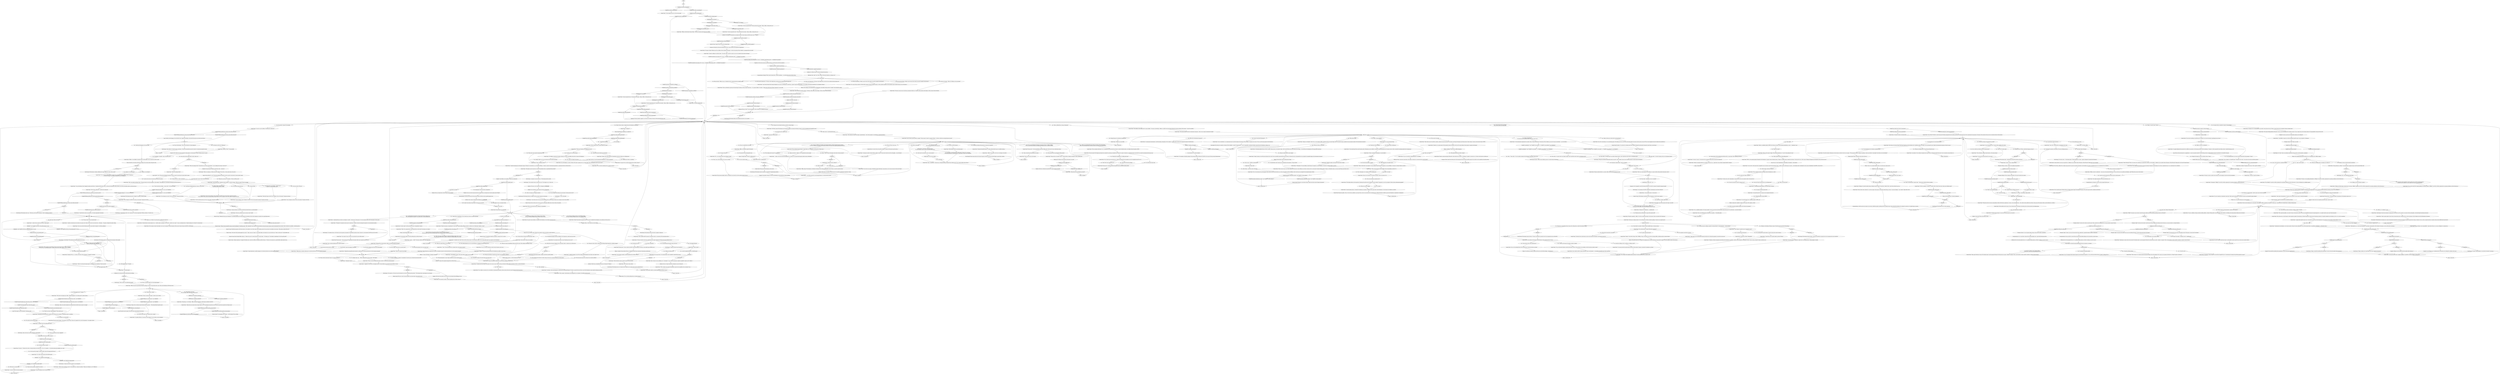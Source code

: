 # APT / TOMAS THE SPONSOR
# The sponsor, in Smoker's apartment #28.
# ==================================================
digraph G {
	  0 [label="START"];
	  1 [label="input"];
	  2 [label="Kim Kitsuragi: \"Easy, detective. No need to jump to conclusions.\" He eyes the spectacled man near the window, who smiles and spreads his hands."];
	  3 [label="Empathy: Perhaps your new friends in the tent might be able to help you?"];
	  4 [label="Sunday Friend: \"And listening! It has the most objective vantage point in the entire city. Not to mention a vast array of radio, photographic, and meteorological monitoring instruments.\""];
	  5 [label="You: \"You still haven't told me who he is.\""];
	  6 [label="Sunday Friend: \"La communauté internationale is what Revacholians colloquially call *the Coalition*. In other words, the nations that stopped the disaster of the Revolution.\""];
	  7 [label="Jump to: [coalition hub]"];
	  8 [label="You: \"What about the rest of Revachol? Is it part of the normal world?\""];
	  9 [label="You: \"It's like every time I'm talking to people I'm choosing Option D, 'none of the above'... Is that moralism?\""];
	  10 [label="Variable[\"apt.sunday_being_sponsored\"]"];
	  11 [label="Variable[\"apt.sunday_being_sponsored\"]", shape=diamond];
	  12 [label="!(Variable[\"apt.sunday_being_sponsored\"])", shape=diamond];
	  13 [label="You: (Show him the silk robe.) \"Before we get to that, tell me where you got this *beautiful* silk robe from?\""];
	  14 [label="Variable[\"apt.smoker_room_canopy_orb\"] == true  or  CheckItem(\"jacket_kimono_robe\")  or  CheckItem(\"hat_samaran\")"];
	  15 [label="Variable[\"apt.smoker_room_canopy_orb\"] == true  or  CheckItem(\"jacket_kimono_robe\")  or  CheckItem(\"hat_samaran\")", shape=diamond];
	  16 [label="!(Variable[\"apt.smoker_room_canopy_orb\"] == true  or  CheckItem(\"jacket_kimono_robe\")  or  CheckItem(\"hat_samaran\"))", shape=diamond];
	  17 [label="You: (Point to the silk robe.) \"Before we get to that, tell me where you got this *beautiful* silk robe from?\""];
	  18 [label="Jump to: [main hub]"];
	  19 [label="Sunday Friend: He pats his pockets. \"But, oh! I don't have my leaflets on me today. That's too bad. You can always call our information line. Making information available is part of the Moralintern's commitment to transparency.\""];
	  20 [label="Variable[\"doomed.dicemaker_logic_silenced_the_victim\"]  and  IsKimHere()"];
	  21 [label="Variable[\"doomed.dicemaker_logic_silenced_the_victim\"]  and  IsKimHere()", shape=diamond];
	  22 [label="!(Variable[\"doomed.dicemaker_logic_silenced_the_victim\"]  and  IsKimHere())", shape=diamond];
	  23 [label="Variable[\"apt.sunday_break\"]"];
	  24 [label="Variable[\"apt.sunday_break\"]", shape=diamond];
	  25 [label="!(Variable[\"apt.sunday_break\"])", shape=diamond];
	  26 [label="Sunday Friend: \"Oh? That's unusual. The Oranjese are not the kind of people you associate with heinous crimes. It's such an upstanding and responsible country...\""];
	  27 [label="You: \"Yeah, that's all I wanted to say.\""];
	  28 [label="You: \"That's all. That's who he was.\""];
	  29 [label="Lelyhub"];
	  30 [label="Sunday Friend: \"Aha, a *condottiere*,\" the man says, as though describing a character from a fantasy novel. \"Yes, it's hard to believe they still exist.\""];
	  31 [label="You: \"What kind of a timetable are we talking about here?\""];
	  32 [label="Sunday Friend: \"Well, I would say that is very bad, indeed. Not super.\""];
	  33 [label="You: \"His name is Garte, and he's working at the Whirling-in-Rags disguised as a cafeteria manager.\""];
	  34 [label="IsKimHere()"];
	  35 [label="IsKimHere()", shape=diamond];
	  36 [label="!(IsKimHere())", shape=diamond];
	  37 [label="Kim Kitsuragi: \"You do realize what you're doing, don't you?\" He whispers to you, *sotto voce*."];
	  38 [label="Empathy: Did he love it before they made him do it again and again and again?"];
	  39 [label="Sunday Friend: \"What do you mean by that, officer?\""];
	  40 [label="You: \"I'm saying it establishes a *pattern* of criminality. Do I need to get a cork board and some yarn here?\""];
	  41 [label="You: \"Nothing. Just doing my job.\""];
	  42 [label="Sunday Friend: \"*Thousands* of corporate secrets may be at stake here. I shudder to think what damage that might do to the international markets...\""];
	  43 [label="Kim Kitsuragi: \"It's certainly serious, sir. But there's also the question of jurisdiction. The Wayfarer Act places certain *strictures* on what matters the RCM may involve itself in.\""];
	  44 [label="Kim Kitsuragi: \"I suspect he doesn't know the half of it.\""];
	  45 [label="Electrochemistry: Turn her in now and you'll never get the chance to feel her sweet young flesh against yours."];
	  46 [label="Half Light: Don't let the paintjob fool you, it's a goddamn killing machine, and there's nothing you can do to stop it!"];
	  47 [label="You: \"Are you saying I should just give up?\""];
	  48 [label="Jump to: [Archer Hub]"];
	  49 [label="IsDaytime()"];
	  50 [label="IsDaytime()", shape=diamond];
	  51 [label="!(IsDaytime())", shape=diamond];
	  52 [label="You: \"Thank you, sir. I think we've got the picture. Anything else stand out?\""];
	  53 [label="Jump to: [main hub]"];
	  54 [label="You: \"Can you tell me about your friend?\"\n\"Can you tell me about your friend again?\""];
	  55 [label="Rhetoric: Except that *candidate* members never become *full* members, do they?"];
	  56 [label="Sunday Friend: \"A supranational political alliance, the United States of Occident.\""];
	  57 [label="Sunday Friend: \"Yes. As I said before, I'm a commissioner from Sur-la-Clef working for the Institute of Price Stabilité.\" He glances at his watch. \"This is one of the main projects of the Moralintern.\""];
	  58 [label="You: \"What's an official like you doing in Martinaise?\""];
	  59 [label="Sunday Friend: \"Oh, yes, the big bad Coalition crushed the Revolution. Tell me, if the revolution was succeeding, would it have been crushed so easily?\""];
	  60 [label="Sunday Friend: \"Now, enough of this delightful political interlude. Was there anything else you wanted to ask?\""];
	  61 [label="You: \"I don't think I'm a moralist. Moralism sounds incredibly boring. I want more action.\""];
	  62 [label="Sunday Friend: \"You have acquired the hat.\" He assesses the situation. \"Keep it, officer, it looks good on you.\""];
	  63 [label="Sunday Friend: \"You have acquired the robe.\" He assesses the situation. \"Keep it, officer, it looks good on you.\""];
	  64 [label="IsKimHere()"];
	  65 [label="IsKimHere()", shape=diamond];
	  66 [label="!(IsKimHere())", shape=diamond];
	  67 [label="Kim Kitsuragi: \"No, that's not his...\" the lieutenant sighs. \"Martin Martinaise is a *joke*, a generic nickname for someone from Martinaise.\""];
	  68 [label="You: \"About Oranje -- just tell me what it's like there.\""];
	  69 [label="Sunday Friend: \"Of course. Let me just say it has been an emotional week for me.\" He forms a little rooftop with his fingers. Cold air comes in from the balcony."];
	  70 [label="You: (Turn to the lieutenant.) \"This is just the break we've been looking for!\""];
	  71 [label="You: \"Is it because you did it, Mr. Villedrouin?\""];
	  72 [label="Sunday Friend: \"Let's just say that the labouring classes can get rather *expressive* with their profanities.\""];
	  73 [label="You: \"Were any of them huge? Like 200 kilograms huge?\"\n\"Were any of them the Giant of Koko Nur?\""];
	  74 [label="IsKimHere()"];
	  75 [label="IsKimHere()", shape=diamond];
	  76 [label="!(IsKimHere())", shape=diamond];
	  77 [label="Sunday Friend: \"It's been such a wild, *extraordinary* success thus far. We are very excited to take it to the next level...\""];
	  78 [label="You: \"Enjoying the view? There's a dead body hanging in the tree!\""];
	  79 [label="Jump to: [Lelyhub]"];
	  80 [label="You: \"Cool. I guess we'll handle it from here.\""];
	  81 [label="You: \"What if I told you it was the international headquarters of a major corporation?\""];
	  82 [label="You: \"He may not look like an corporate spy, but that's what makes him so effective.\""];
	  83 [label="You: \"He's extremely clever like that. Careful, though, he'll also try to convince you that you owe him money.\""];
	  84 [label="You: \"Drugs make people do *crazy* things sometimes, like steal corporate secrets.\""];
	  85 [label="Empathy: Your partner's doing you a favour by pretending not to have heard your insane ramblings."];
	  86 [label="Jump to: [main hub]"];
	  87 [label="Sunday Friend: \"Oh yes, my friend has a great eye for these things. He refuses to tell me where it came from -- it's a mystery. Hehehe.\" He smiles. \"I believe they call this type of frame *industrial*. It's very comfy.\""];
	  88 [label="Sunday Friend: \"Now that that's settled, was there anything else you'd like to discuss?\""];
	  89 [label="You: \"I'm still looking for the fugitive. I'll report back if I learn anything more.\"\n\"We're still looking for the fugitive. We'll report back if we learn anything more.\""];
	  90 [label="Jump to: [j'accusehub]"];
	  91 [label="Sunday Friend: \"Corporate espionage may technically be legal in *Revachol*, but elsewhere it's a very high-level offence. It violates a number of international agreements, in particular the First La Cherte Accord...\""];
	  92 [label="Jump to: [main hub]"];
	  93 [label="Reaction Speed: That was a wink. Your good cop/idiot cop routine seems to have done the trick."];
	  94 [label="Sunday Friend: He nods. \"Anything else?\""];
	  95 [label="Jump to: [secondhub]"];
	  96 [label="You: \"I got it. You're only here on *personal* business.\""];
	  97 [label="Sunday Friend: \"Précisément. *Officially* I am still in La Delta, preparing for an upcoming conference on fuel oil derivatives...\""];
	  98 [label="Sunday Friend: \"Why, *officially* I am still in La Delta, preparing for an upcoming conference on fuel oil derivatives. I'm only in Martinaise in an unofficial capacity...\""];
	  99 [label="Sunday Friend: \"Mais que faites-vous, officer?\" Your hand bumps up against the man's solid if somewhat fleshy chest."];
	  100 [label="You: \"Nothing, just lost my balance a moment.\""];
	  101 [label="You: \"But this is an urgent matter. I *need* to get in touch with the Committee.\""];
	  102 [label="Sunday Friend: \"My friend, my friend, what about him?\""];
	  103 [label="Variable[\"TASK.get_hardie_boys_to_tell_you_the_whole_story_done\"]"];
	  104 [label="Variable[\"TASK.get_hardie_boys_to_tell_you_the_whole_story_done\"]", shape=diamond];
	  105 [label="!(Variable[\"TASK.get_hardie_boys_to_tell_you_the_whole_story_done\"])", shape=diamond];
	  106 [label="Sunday Friend: \"Officers of the Revachol Citizens Militia.\" The man in business-casual removes his cuff links."];
	  107 [label="Sunday Friend: \"How did any of us become friends? Bad things happening on the Insulindian isola. Oil platforms ablaze in the night. Civil wars lasting for years. Finally, the international community is forced to step in.\""];
	  108 [label="Sunday Friend: \"We're old friends, nothing's taboo between us. He comes and goes.\""];
	  109 [label="Sunday Friend: \"I'm sure you'll see him around, he's very active.\""];
	  110 [label="You: \"The man who was lynched outside your window was from Oranje.\""];
	  111 [label="You: \"I'm not going anywhere, I just want to take a look around in this apartment.\" [Leave.]"];
	  112 [label="Esprit de Corps: Superior? But he's not in the command chain..."];
	  113 [label="Variable[\"apt.sponsor_authority_dont_play_on_his_terms\"]"];
	  114 [label="Variable[\"apt.sponsor_authority_dont_play_on_his_terms\"]", shape=diamond];
	  115 [label="!(Variable[\"apt.sponsor_authority_dont_play_on_his_terms\"])", shape=diamond];
	  116 [label="Sunday Friend: \"Drummers? Why... no... but then, I don't know what a drummer is *supposed* to look like.\""];
	  117 [label="Half Light: Yes, back inside. Keep yourself safe from the killing."];
	  118 [label="Sunday Friend: \"Well, that's the strangest part, officer. *Nothing* happened. It was oddly quiet for a public lynching.\""];
	  119 [label="Sunday Friend: \"Oh, yes. Sur-la-Clef is *mega-benevolent* to its darlings.\""];
	  120 [label="You: \"Yeah, I'm what they call a *master 'bater*.\" (Brush some invisible dirt off your shoulder.)"];
	  121 [label="Reaction Speed: There's a joke here, and you know what it is."];
	  122 [label="Sunday Friend: \"Hmmm, that could be *quite* bad, depending on what sort of place you're talking about.\""];
	  123 [label="You: \"Probably like a Frittte or something.\""];
	  124 [label="Jump to: [main hub]"];
	  125 [label="Sunday Friend: The man nods. \"It's the responsibility of any good welfare state to take care of its most unfortunate citizens.\""];
	  126 [label="Sunday Friend: \"What else has your investigation uncovered?\""];
	  127 [label="You: \"His dad's a major drug kingpin in Martinaise.\""];
	  128 [label="Kim Kitsuragi: The lieutenant gives you a sharp look. He's bailed you out, again, but he's none too pleased about it."];
	  129 [label="Empathy: Well, that wasn't pretty, but you do seem to have taken the heat off Klaasje, for now."];
	  130 [label="Kim Kitsuragi: \"Doing one's job doesn't automatically make one anyone's *bitch*. Besides, there are more nefarious powers to work for than the Moralintern.\""];
	  131 [label="Jump to: [friend hub]"];
	  132 [label="Kim Kitsuragi: \"I think we can drop the drummer-angle,\" the lieutenant says impatiently. \"That was my bad.\""];
	  133 [label="Jump to: [Archer Hub]"];
	  134 [label="Sunday Friend: \"You see, in addition to being an airborne artillery platform, Coalition Warship Archer is also the linchpin of the Coalition's surveillance and communications infrastructure in Revachol.\""];
	  135 [label="Sunday Friend: \"Kedra is a candidate member of EPIS. But, between you and me, their potential membership is a more... *contentious* issue.\""];
	  136 [label="Sunday Friend: \"EPIS is a very special program developed by the Moralintern to support certain Occidental nations. It began as a unified system of weights and measures, which proved to be a *wild* success. Nothing but kilograms and centimetres as far as the eye can see!\""];
	  137 [label="You: \"I was asking about your friend.\""];
	  138 [label="You: \"What do you mean?\""];
	  139 [label="many_things"];
	  140 [label="You: \"What about it?\""];
	  141 [label="Jump to: [coalition hub]"];
	  142 [label="Kim Kitsuragi: \"Basically it makes sure the price of bread doesn't change.\""];
	  143 [label="You: \"Moralism is the ideology of foreign occupiers. Revachol must be governed by Revacholians!\""];
	  144 [label="You: \"Thanks, I've got all I need.\" [Leave.]"];
	  145 [label="Jump to: [main hub]"];
	  146 [label="Variable[\"apt.sponsor_authority_superior\"]"];
	  147 [label="Variable[\"apt.sponsor_authority_superior\"]", shape=diamond];
	  148 [label="!(Variable[\"apt.sponsor_authority_superior\"])", shape=diamond];
	  149 [label="show stop hub"];
	  150 [label="Kim Kitsuragi: The lieutenant is already scribbling down notes. \"What do you mean, 'like in a play'?\""];
	  151 [label="You: \"I'm in-between names right now.\""];
	  152 [label="Kim Kitsuragi: \"Sounds like the victim *was* unconscious. Or at least incapacitated. Well done, detective.\" He nods to you."];
	  153 [label="Sunday Friend: \"Those funny... Oh.\" He blinks. \"Officer, that kind of language is unbecoming of an officer of the RCM...\""];
	  154 [label="You: \"Why didn't you call the RCM?\""];
	  155 [label="You: \"This is *fascinating*, but I wanted to ask you something else.\""];
	  156 [label="Volition: See? He didn't get it. Good job, jokemeister."];
	  157 [label="Sunday Friend: \"I do hope you're able to bring his killer or killers to justice. We must show that the rule of law still applies... even in Revachol.\""];
	  158 [label="You: \"Kipts. You know.\""];
	  159 [label="Sunday Friend: When you turn back the man is looking at you expectantly."];
	  160 [label="Sunday Friend: \"He... so you spoke with the victim *before* he died?\""];
	  161 [label="Half Light: YES. Killing was his business and business was *good*."];
	  162 [label="You: \"You hear that Kim? Revachol's lucky to have me.\""];
	  163 [label="IsKimHere()"];
	  164 [label="IsKimHere()", shape=diamond];
	  165 [label="!(IsKimHere())", shape=diamond];
	  166 [label="Sunday Friend: \"Now that that's settled, was there anything else you'd like to discuss?\""];
	  167 [label="IsKimHere()"];
	  168 [label="IsKimHere()", shape=diamond];
	  169 [label="!(IsKimHere())", shape=diamond];
	  170 [label="Esprit de Corps: \"Family connections, I'd imagine? His father-in-law works for the Office of Standards and Best Practices.\" With that, the woman exits, a grey file folder tucked under her arm."];
	  171 [label="You: (Turn to Kim.) \"So what I'm hearing is that we're Moralintern bitches?\""];
	  172 [label="You: Consequences? I don't care about consequences!"];
	  173 [label="You: \"What are you talking about? I'm looking at you right now!\""];
	  174 [label="You: (Attempt to stick your hand through his astral form.)"];
	  175 [label="IsKimHere()"];
	  176 [label="IsKimHere()", shape=diamond];
	  177 [label="!(IsKimHere())", shape=diamond];
	  178 [label="Sunday Friend: \"I don't mean to discourage you, of course, just to say that it won't be *easy* to reach the Committee.\""];
	  179 [label="You: \"Do you know any of these tinkerers?\""];
	  180 [label="Sunday Friend: \"Was there anything else?\""];
	  181 [label="Sunday Friend: \"My friend comes and goes. I'm sure you'll see him around, he's a busy bee.\""];
	  182 [label="Sunday Friend: \"Martin Martinaise? That's not a name. Are you referring to my friend? But I told you, he's from Kedra -- definitely not just another Martin Martinaise or Raoul Revachol. Perhaps that's why he and I became friends...\""];
	  183 [label="Sunday Friend: \"But now that I start to think of it, it was for an improv class anyway. It's this funny theatre thing, you know,\" he moves his fingers, \"very *creative*, helps relieve stress.\""];
	  184 [label="Sunday Friend: \"I'm all ears, officer.\""];
	  185 [label="You: \"Didn't you say that candidate members never become real members?\""];
	  186 [label="You: \"Which arts?\""];
	  187 [label="Jump to: [friend hub]"];
	  188 [label="Sunday Friend: \"Do you think *peace* is boring? What about *prosperity*?\""];
	  189 [label="Jump to: [coalition hub]"];
	  190 [label="Sunday Friend: \"Exactly. *I* don't find it boring, I find it *fulfilling*. Peace is what allows me to have my morning coffee, my afternoon golf, my sundown friends.\""];
	  191 [label="Sunday Friend: \"Are we really so bad for wanting compromise, peace, and prosperity -- on reasonable, achievable terms? Ask yourself that.\""];
	  192 [label="Sunday Friend: \"Well, do you value freedom? Do you believe in a normal, stable world governed by democratic values?\""];
	  193 [label="Perception (Taste): Jamrock and other parts of the International Zone have been mercifully spared of Sur-la-Clef's love for meatballs and mashed potatoes."];
	  194 [label="Variable[\"apt.sponsor_suggestion_personal_q\"]"];
	  195 [label="Variable[\"apt.sponsor_suggestion_personal_q\"]", shape=diamond];
	  196 [label="!(Variable[\"apt.sponsor_suggestion_personal_q\"])", shape=diamond];
	  197 [label="You: (Point to the Samaran hat.) \"We'll get to that. Right after you tell me the story behind the black Samaran hat.\""];
	  198 [label="Sunday Friend: \"Officer, it's very difficult to describe what I saw that night. It was so surreal to me, like in a play.\""];
	  199 [label="Variable[\"XP.figured_out_the_odd_sole\"]  and  IsKimHere()"];
	  200 [label="Variable[\"XP.figured_out_the_odd_sole\"]  and  IsKimHere()", shape=diamond];
	  201 [label="!(Variable[\"XP.figured_out_the_odd_sole\"]  and  IsKimHere())", shape=diamond];
	  202 [label="IsKimHere()"];
	  203 [label="IsKimHere()", shape=diamond];
	  204 [label="!(IsKimHere())", shape=diamond];
	  205 [label="Variable[\"apt.sunday_reaction_joke\"]"];
	  206 [label="Variable[\"apt.sunday_reaction_joke\"]", shape=diamond];
	  207 [label="!(Variable[\"apt.sunday_reaction_joke\"])", shape=diamond];
	  208 [label="Esprit de Corps: \"Remember that guy, Ace Ulsterberg?\" the redheaded officer asks. He leans against the doorframe while his bald companion is hunched over an open filing drawer..."];
	  209 [label="Variable[\"apt.sunday_accused_friend\"]"];
	  210 [label="Variable[\"apt.sunday_accused_friend\"]", shape=diamond];
	  211 [label="!(Variable[\"apt.sunday_accused_friend\"])", shape=diamond];
	  212 [label="You: (Shrug.) \"What's a bunch of dead kipts where there's fortune and glory?\""];
	  213 [label="Sunday Friend: \"As I said, the loss of any life is terrible, no matter who the person may have been...\""];
	  214 [label="Sunday Friend: \"What sort of a fugitive are we talking about here?\""];
	  215 [label="Sunday Friend: \"Now, was there something else you wanted to discuss?\""];
	  216 [label="You: \"I meant that as a hypothetical. I don't actually know about any corporate espionage.\""];
	  217 [label="Sunday Friend: \"Yes, well. As I was saying: Colonialism has left a dark legacy in many places, one we must move past, but also never forget.\""];
	  218 [label="IsKimHere()"];
	  219 [label="IsKimHere()", shape=diamond];
	  220 [label="!(IsKimHere())", shape=diamond];
	  221 [label="You: \"No, this was after he died.\""];
	  222 [label="You: \"That's a shame.\""];
	  223 [label="Sunday Friend: \"Tsk-tsk. Racial slurs certainly have no place in a pluralistic society, but what does that have to do with corporate espionage?\""];
	  224 [label="Sunday Friend: \"There's no way I can submit this report to the ICP -- they'd have my head examined!\""];
	  225 [label="Sunday Friend: \"Now that that's settled, was there anything else you'd like to discuss?\""];
	  226 [label="Jump to: [main hub]"];
	  227 [label="You: \"For some reason he gives you a discount if you trash the cafeteria.\""];
	  228 [label="Jump to: [secondhub]"];
	  229 [label="Jump to: [starthub]"];
	  230 [label="Sunday Friend: \"That's why it would be extremely irregular, or potentially even *inappropriate* for me to intercede with the Committee concerning a district I'm not officially in.\""];
	  231 [label="Half Light: Don't let the shiny lights fool you, it's a goddamn killing machine, and there's nothing you can do to stop it!"];
	  232 [label="IsKimHere()"];
	  233 [label="IsKimHere()", shape=diamond];
	  234 [label="!(IsKimHere())", shape=diamond];
	  235 [label="Sunday Friend: \"Yes, you've made your *persistence* quite clear. Under normal circumstances I would have to insist you go through the regular channels.\""];
	  236 [label="IsKimHere()"];
	  237 [label="IsKimHere()", shape=diamond];
	  238 [label="!(IsKimHere())", shape=diamond];
	  239 [label="Kim Kitsuragi: The lieutenant goes pale. 'No badge?' he mouths to himself, silently."];
	  240 [label="Rhetoric: A busy bee? What an odd choice of words."];
	  241 [label="You: \"I can hear the waves.\""];
	  242 [label="Sunday Friend: \"He's deeply enmeshed in the study of the fine arts, yes.\""];
	  243 [label="Reaction Speed: If he knows so much about Oranje, maybe he also knows about Oranjese mercenaries?"];
	  244 [label="You: \"No, prosperity sounds like a lot of fun.\""];
	  245 [label="You: \"And you're telling me *this* world here is working out well?\""];
	  246 [label="CheckEquipped(\"jacket_kimono_robe\")"];
	  247 [label="CheckEquipped(\"jacket_kimono_robe\")", shape=diamond];
	  248 [label="!(CheckEquipped(\"jacket_kimono_robe\"))", shape=diamond];
	  249 [label="Jump to: [apt.sunday_break]"];
	  250 [label="Rhetoric: But that didn't tell you anything about Oranje."];
	  251 [label="You: Say nothing."];
	  252 [label="Half Light: What was *that*?! You were supposed to *fuck* with him, not compliment the décor!"];
	  253 [label="You: \"Don't jerk my chain, paper-jockey. You did it, didn't you?\""];
	  254 [label="Kim Kitsuragi: \"There is no meaning, sir. Please excuse my colleague. This case has... been a great strain on his nerves.\""];
	  255 [label="You: \"How many of them were there?\""];
	  256 [label="You: \"What happened next?\""];
	  257 [label="Kim Kitsuragi: \"Were you able to see anything from inside?\""];
	  258 [label="Sunday Friend: \"I believe they were mostly white, though I believe I saw two Areopagites among them. And I am quite certain that one spoke with a Mesque accent.\""];
	  259 [label="Kim Kitsuragi: \"I think we have everything we need,\" the lieutenant says, closing his notebook. \"Thank you for talking to us, Mr. Villedrouin.\""];
	  260 [label="You: \"Well, that was a waste of time.\""];
	  261 [label="You: \"That's not how I would describe this guy.\""];
	  262 [label="You: \"A mercenary.\""];
	  263 [label="You: (Shake your head too.) \"History is very complicated and rarely simple.\""];
	  264 [label="Sunday Friend: \"That is extremely unfortunate. Yes, it's regrettable that this practice has a history in certain Occidental nations, even highly advanced members of EPIS...\""];
	  265 [label="You: \"I guess that's better than nothing.\""];
	  266 [label="You: \"Her name is Klaasje and she's already in police custody.\"\n\"Her name is Katarzine Alasije and she's already in police custody.\""];
	  267 [label="You: \"You'll find him hanging out by the roundabout. He's disguised as a really racist lorry driver.\""];
	  268 [label="Rhetoric: There seems to be plenty of room for proxy wars waged by multinational corporations, though."];
	  269 [label="Sunday Friend: \"I'll make note of your claims in my report, but I'm sorry to say it's likely to end up in the back of a filing cabinet somewhere in Mirova, unread and forgotten.\""];
	  270 [label="Sunday Friend: \"A drug-addled *spy-ring*! That sounds rather *strange*, don't you think?\""];
	  271 [label="You: \"Yeah, he should have been grateful for the help.\""];
	  272 [label="You: \"He's a ginger. What else do you need to know?\""];
	  273 [label="You: \"It's a slippery slope, man...\" (Make a sliding gesture with your hand.) \"Real slippery.\""];
	  274 [label="Sunday Friend: \"Ah, of course. Carry on then.\""];
	  275 [label="Esprit de Corps: Here the female officer chimes in: \"I believe he's part of a certain bureaucrat's security detail.\" \"No fucking way!\" The redhead is dumbfounded. \"How'd he pull that off?\""];
	  276 [label="You: (Turn back to Sunday Friend.) \"Are you a moralist?\""];
	  277 [label="IsKimHere()"];
	  278 [label="IsKimHere()", shape=diamond];
	  279 [label="!(IsKimHere())", shape=diamond];
	  280 [label="Sunday Friend: \"That's when I understood -- I should not be seeing this.\""];
	  281 [label="You: \"So what am I supposed to do?\""];
	  282 [label="You: \"Oh, right. The *Archer*. I thought you said... something else.\""];
	  283 [label="Sunday Friend: \"Perhaps your blood sugar is a bit low? As I was saying, *officially* speaking I am still in La Delta, preparing for an upcoming conference on fuel oil derivatives...\""];
	  284 [label="IsKimHere()"];
	  285 [label="IsKimHere()", shape=diamond];
	  286 [label="!(IsKimHere())", shape=diamond];
	  287 [label="Sunday Friend: \"That, my friend, is your responsabilité. I cannot take it from you, nor can you delegate it to someone else...\""];
	  288 [label="You: \"Is that... legal?\""];
	  289 [label="You: \"It's amazing. An inspiring symbol.\""];
	  290 [label="Variable[\"apt.sunday_perc_archer_saw\"]"];
	  291 [label="Variable[\"apt.sunday_perc_archer_saw\"]", shape=diamond];
	  292 [label="!(Variable[\"apt.sunday_perc_archer_saw\"])", shape=diamond];
	  293 [label="You: \"What's Kedra?\""];
	  294 [label="You: \"What's this EPIS thing you keep talking about?\""];
	  295 [label="You: \"What are you talking about? No one becomes friends that way.\""];
	  296 [label="You: \"But that doesn't tell me anything about Kedra itself. Is it warm there? Cold? Something in-between?\""];
	  297 [label="Sunday Friend: \"Martinaise? No, Martinaise is... something else.\""];
	  298 [label="You: \"Can't you just... talk like a normal person?\""];
	  299 [label="Encyclopedia: Wait, there isn't actually an *Institute of Price Stabilité*, is there? Or maybe there is... God, it's impossible to understand whether someone from the Moralintern is joking or not."];
	  300 [label="You: \"I'm sorry. Let's start over. My nerves got the best of me there.\""];
	  301 [label="You: \"Harrier Du Bois, and don't forget it.\"\n\"Lieutenant-yefreitor Harrier Du Bois.\""];
	  302 [label="secondhub"];
	  303 [label="Sunday Friend: \"I'm afraid I don't have anything else to add.\""];
	  304 [label="IsKimHere()"];
	  305 [label="IsKimHere()", shape=diamond];
	  306 [label="!(IsKimHere())", shape=diamond];
	  307 [label="Volition: C'mon. It's so juvenile. Besides, there's no way this man is going to get it."];
	  308 [label="Sunday Friend: \"Very well, *Mr. Du Bois*. You're a disgrace to the RCM. Get out, this instant!\" He points at the door.\n\"In all my years I've never seen a lieutenant-yefreitor behave this way. You're a disgrace! Get out, this instant!\" He points at the door."];
	  309 [label="Kim Kitsuragi: \"Good god, detective. One more stunt like that and they'll have you institutionalized.\""];
	  310 [label="Kim Kitsuragi: \"Hmm, the novelty dicemaker also mentioned that she didn't hear any signs of a struggle.\""];
	  311 [label="Logic: That comports with the dicemaker's testimony as well."];
	  312 [label="Sunday Friend: \"Oh, it's hard to put an exact date on it. I believe the proposal for the timetable is due to be completed around '60 or '61.\""];
	  313 [label="You: \"Pretty serious, like corporate espionage-type stuff.\""];
	  314 [label="You: \"It's Evrart Claire, the head of the Dockworkers' Union.\""];
	  315 [label="Kim Kitsuragi: \"*Very* real trouble...\""];
	  316 [label="Jump to: [Lelyhub]"];
	  317 [label="Jump to: [Lelyhub]"];
	  318 [label="Sunday Friend: \"Well, no matter. I should thank you for bringing this to our attention. Your efforts have been noted.\""];
	  319 [label="Sunday Friend: \"Now, was there anything else you wanted to discuss?\""];
	  320 [label="You: \"Hmm, that does seem kinda *tenuous* now that you mention it.\""];
	  321 [label="You: \"Just doing my job, sir.\""];
	  322 [label="Authority: Of course, you're turning over a dangerous LAWBREAKER."];
	  323 [label="Empathy: You're dooming a young woman in her hour of desperation."];
	  324 [label="Empathy: Yes, this is just the sort of reasonable authority you're looking for!"];
	  325 [label="Untitled hub (12)"];
	  326 [label="Sunday Friend: The man frowns. \"Well, under ordinary circumstances, the Committee contacts *you*.\""];
	  327 [label="Perception (Sight): It looks, to your eye, like some kind of long, metallic fish, suspended beneath a number of ceiling fans..."];
	  328 [label="archerreactionhub"];
	  329 [label="Perception (Sight): You look out the window, but you can't see anything. But then, it's dark, and your eyes aren't the sharpest..."];
	  330 [label="Perception (Sight): It's a set of position lights moving in unison, like a restless constellation..."];
	  331 [label="Logic: He didn't see the hanging, he saw the little *show* staged by the Hardies. Let him talk. He may know more than even he knows."];
	  332 [label="Jump to: [Archer Hub]"];
	  333 [label="Variable[\"apt.sponsor_perc_waves\"]"];
	  334 [label="Variable[\"apt.sponsor_perc_waves\"]", shape=diamond];
	  335 [label="!(Variable[\"apt.sponsor_perc_waves\"])", shape=diamond];
	  336 [label="You: \"Fine, but what's his real name?\""];
	  337 [label="Sunday Friend: \"Debating. You should consider joining a debating society for adults. I hear they're *oodles* of fun. I used to have a flyer for one, but...\""];
	  338 [label="Sunday Friend: \"The Insulindian Bay.\""];
	  339 [label="Jump to: [friend hub]"];
	  340 [label="Jump to: [main hub]"];
	  341 [label="You: \"It's usually the most boring one.\""];
	  342 [label="Sunday Friend: \"But not *too* far below, no. Too below is also bad -- below, *but close to* 2%.\""];
	  343 [label="You: \"No, I'm good.\""];
	  344 [label="Sunday Friend: \"That's why the Institute of Price Stabilité works to keep inflation just below 2%...\""];
	  345 [label="Sunday Friend: \"But of course!\""];
	  346 [label="Sunday Friend: \"It's moving towards the right direction and that's all that matters. Progress is measured in centimetres, my friend.\""];
	  348 [label="Sunday Friend: \"It's against diplomatic best practices for an official in my position to be discussing murders with local militiamen.\" He pauses. \"And I'm pressed for time. After you leave, I should be leaving as well.\""];
	  349 [label="You: \"What makes Revachol Sur-la-Clef's 'darling'?\""];
	  350 [label="Sunday Friend: \"That's really all I can tell you about it.\" He forms a little rooftop with his fingers. Cold air sweeps in from the balcony."];
	  351 [label="Sunday Friend: \"I was on the balcony when it happened, getting some fresh air. I remember that first they came in, carrying what looked like a body, and then I saw all the surrounding windows go dead one-by-one...\""];
	  352 [label="You: \"*I* don't even have my badge -- so spin on this!\" (Give him the finger.)"];
	  353 [label="You: \"I am Detective Raphaël Ambrosius Costeau, at your service.\""];
	  354 [label="Sunday Friend: \"I couldn't see their faces well, and there were quite a few of them. But they were very loud and very... Martinaise...\" He pauses, looking for the right wording."];
	  355 [label="You: \"What happened next?\" (Proceed.)"];
	  356 [label="Visual Calculus: Sound familiar? That matches the prints you observed at the scene."];
	  357 [label="IsKimHere()  and  Variable[\"apt.sunday_break\"]"];
	  358 [label="IsKimHere()  and  Variable[\"apt.sunday_break\"]", shape=diamond];
	  359 [label="!(IsKimHere()  and  Variable[\"apt.sunday_break\"])", shape=diamond];
	  360 [label="Conceptualization: A chill runs down your spine as you envision a half-dozen people in professional attire standing around a chair awkwardly pretending to be waiting for a motor-bus. It's neither funny nor creative."];
	  361 [label="Variable[\"apt.sunday_volition_joke\"]"];
	  362 [label="Variable[\"apt.sunday_volition_joke\"]", shape=diamond];
	  363 [label="!(Variable[\"apt.sunday_volition_joke\"])", shape=diamond];
	  364 [label="Sunday Friend: \"You'll be in-between jobs soon! Get out, this instant!\" He points at the door."];
	  365 [label="Sunday Friend: The man shakes his head solemnly. \"A great shame, yes. Colonialism is a dark spectre in Oranje's past...\""];
	  366 [label="You: \"I think they may have broken into some places.\""];
	  367 [label="You: \"There's this ugly-ass kid who hangs out behind the Whirling-in-Rags. He's your guy.\"\n\"Cuno. He's this punk-ass kid who hangs out behind the Whirling-in-Rags. He's your guy.\""];
	  368 [label="Sunday Friend: \"Evrart Claire? Surely you're mistaken.\""];
	  369 [label="Sunday Friend: \"I *have*. The only thing Evrart is a fugitive from is the *exercise machine*...\""];
	  370 [label="Kim Kitsuragi: The lieutenant raises his eyebrows as though he'd stopped paying attention."];
	  371 [label="You: \"He's been stealing locusts from some cryptozoologists.\""];
	  372 [label="Sunday Friend: \"You're right, of course. What use are protocols if you don't follow them?\""];
	  373 [label="Jump to: [main hub]"];
	  374 [label="Jump to: [main hub]"];
	  375 [label="You: What do you mean?"];
	  376 [label="Sunday Friend: The man looks at you expectantly."];
	  377 [label="Inland Empire: You *knew* there was something strange about this one! He's an astral projection, a phantasm!"];
	  378 [label="You: \"You said you weren't really here. I had to make sure you weren't an astral projection.\"\n\"He said he wasn't really here. I had to make sure he wasn't an astral projection.\""];
	  379 [label="Rhetoric: In other words, the committee only knows what it *wants* to know."];
	  380 [label="Sunday Friend: \"It was *such* a wild success that we expanded it into an economic union for the processing of steel -- another success. And between you and me... the Moralintern feels *emboldened* by this success. Emboldened to take EPIS to the next level.\""];
	  381 [label="You: \"Is it going to be like this place here?\""];
	  382 [label="Perception (Hearing): A baby is crying in the neighbouring apartment."];
	  383 [label="You: \"What do you mean?\""];
	  384 [label="Sunday Friend: \"No, *listen*,\" he says again, looking outside..."];
	  385 [label="You: \"So all you can tell me about him is that he's here to study the arts?\""];
	  386 [label="Sunday Friend: \"He's a truly free spirit. He likes all the arts. Perhaps graphic design? Printmaking? Who knows? The world is open wide for a talented youth like him.\""];
	  387 [label="You: \"Your friend, the smoker on the balcony. We were just talking about him.\""];
	  388 [label="coalition hub"];
	  389 [label="You: \"How does this benefit us, exactly?\""];
	  390 [label="Sunday Friend: \"Oranje's economy is one of the most advanced in the world. It has successfully transitioned from heavy industry to advanced services, and generally acts as an engine for sustainable change in the international community.\""];
	  391 [label="Rhetoric: The smile he gives you is straight off a campaign poster, the kind of smile focus group-tested to appeal to the most gullible swathe of the electorate."];
	  392 [label="You: \"Martinaise doesn't seem very normal, or stable, to me.\"\n\"Martinaise isn't very stable, even with the Moralintern giving us money.\""];
	  393 [label="Variable[\"apt.sponsor_commented_on_clothing\"]"];
	  394 [label="Variable[\"apt.sponsor_commented_on_clothing\"]", shape=diamond];
	  395 [label="!(Variable[\"apt.sponsor_commented_on_clothing\"])", shape=diamond];
	  396 [label="Sunday Friend: \"What's there to say? Sur-la-Clef is a modern, urbanized country that measures very high on the Human Development and Freedom Index. Mostly, though, it's known as the executive heart of *EPIS*...\""];
	  397 [label="Sunday Friend: \"Because a great percentage of Revachol's culture hails from Sur-la-Clef -- its language, its people, its cuisine even, or at least in the downtown La Delta area.\""];
	  398 [label="Suggestion: The tone somehow suggests to you that you're starting to become a little sponsored by him as well."];
	  399 [label="Authority: Yes. Make it clear you're the one setting the terms here..."];
	  400 [label="IsKimHere()"];
	  401 [label="IsKimHere()", shape=diamond];
	  402 [label="!(IsKimHere())", shape=diamond];
	  403 [label="Variable[\"apt.sponsor_hl_fuck_with_him\"]"];
	  404 [label="Variable[\"apt.sponsor_hl_fuck_with_him\"]", shape=diamond];
	  405 [label="!(Variable[\"apt.sponsor_hl_fuck_with_him\"])", shape=diamond];
	  406 [label="Composure: He's clearly not a man accustomed to being spoken to in that manner, let alone to being accused of *murder*."];
	  407 [label="You: \"My name's Harry.\""];
	  408 [label="You: \"Around these parts I go by Tequila... Tequila Sunset.\"\n\"I *prefer* to be called Tequila Sunset.\""];
	  409 [label="You: \"Are you sure at least *one* of them wasn't a woman?\""];
	  410 [label="starthub"];
	  411 [label="Sunday Friend: \"All I can say is that it was late.\""];
	  412 [label="Sunday Friend: \"My watch...\" He looks at his watch, as though noticing it for the first time. \"Yes, now I remember -- it was thirty minutes past midnight, give or take.\""];
	  413 [label="Sunday Friend: \"Which is essential for maintaining *ze social stabilité*...\""];
	  414 [label="Sunday Friend: \"Not boring, my friend. *Responsible*.\""];
	  415 [label="Rhetoric: *Darlings*? That can't be an official designation."];
	  416 [label="Sunday Friend: \"Why, it stands for progress and stability, like the Moralintern as a whole.\""];
	  417 [label="Sunday Friend: \"Well certainly one cannot rely simply on generalizations -- that would go against our commitment to individual freedoms...\""];
	  418 [label="You: \"He liked to get high and brag about war crimes he'd committed.\""];
	  419 [label="You: \"He'll tell you his name is Raphael, but his real name is Herve, so make sure you call him that.\""];
	  420 [label="Sunday Friend: \"Ah, good to hear. Excellent. On behalf of the Moralintern, let me thank you for this service...\""];
	  421 [label="Sunday Friend: \"My name is Charles Villedrouin and I'm an official with the Coalition Government. I work for the Institute of Price Stabilité, on assignment from Sur-la-Clef.\""];
	  422 [label="Sunday Friend: \"I heard you talking to my friend outside... Very good. Super. I am here to assist you in any way possible. Ask me about the hanging.\""];
	  423 [label="Sunday Friend: \"I'm afraid I must *insist* that you tell me what you know. Or I'll be forced to make a *very* unfavourable report to my superiors at the Moralintern.\""];
	  424 [label="Sunday Friend: \"Right. That should be enough for the ICP. Very good. On behalf of the Moralintern, let me thank you for this service...\""];
	  425 [label="Sunday Friend: \"Ah, very good, then.\" Your remark seems to have completely vanished from his mind."];
	  426 [label="Authority: He won't, though, because he's nothing but a sissy *bureaucrat*."];
	  427 [label="Jump to: [main hub]"];
	  428 [label="You: Oh, right. She could get in big trouble if I turn her over to the ICP."];
	  429 [label="Esprit de Corps: \"Don't know. He just kinda popped into my mind.\" \"Ahem, excuse me, Chester,\" says a female officer who threads her way into the file room. \"Where is old Ace now?\" the bald officer asks."];
	  430 [label="Sunday Friend: \"Fascinating. I always thought it was more like a dragonfly. But isn't it interesting how humanity always finds inspiration in nature?\""];
	  431 [label="Kim Kitsuragi: The lieutenant nods to you. \"That lines up with *previous testimony*, doesn't it? Well done, detective.\""];
	  432 [label="main hub"];
	  433 [label="You: \"You're describing how the Coalition occupied Revachol.\""];
	  434 [label="You: \"Is Revachol going to be part of EPIS?\""];
	  435 [label="Jump to: [friend hub]"];
	  436 [label="Variable[\"apt.sponsor_perc_baby_crying\"]"];
	  437 [label="Variable[\"apt.sponsor_perc_baby_crying\"]", shape=diamond];
	  438 [label="!(Variable[\"apt.sponsor_perc_baby_crying\"])", shape=diamond];
	  439 [label="Sunday Friend: \"No, no, candidate members *do* become members, why do we even have the whole system in place if they don't? It just takes time -- time and evaluation.\""];
	  440 [label="Sunday Friend: \"Whatever you wish, officer.\""];
	  441 [label="Sunday Friend: \"The Coalition is only looking out for *ze price stabilité*.\" He raises an index finger. \"Inflation is a killer, like a heart disease blocking the normal circulation of the economy -- It must be controlled...\""];
	  442 [label="Volition: It's not like you're going to gather any forces soon with all that drinking -- and he knows it."];
	  443 [label="You: \"Which one of them is more EPIS?\""];
	  444 [label="Sunday Friend: \"But they are working towards it! You're all doing very well here, relatively speaking.\" He gives you an approving nod."];
	  445 [label="Sunday Friend: \"Oranje is an *exemplary* nation who, as a core member of EPIS, contributes 28% of our annual budget. Next to Sur-la-Clef, Oranje is probably the most prominent member of the international community.\""];
	  446 [label="Sunday Friend: \"Sure, go ahead, it's a beautiful space.\" He glances at his watch. \"Let me know if you have any further questions.\""];
	  447 [label="Sunday Friend: \"About what?\""];
	  448 [label="You: \"You actually *witnessed* the lynching?\""];
	  449 [label="You: \"It means the jig's up, creep. I am the law!\""];
	  450 [label="Sunday Friend: \"Very well, *Harry*. You're a disgrace to the RCM. Get out of my sight, this instant!\" He points at the door."];
	  451 [label="Sunday Friend: \"That's a giant you're describing. No, they were all *quite* human, so far as I could tell.\"\n\"No, there were no *mythological giants*, I'm afraid. They were all *quite* human, so far as I could tell.\""];
	  452 [label="You: \"What happened next?\" (Proceed.)"];
	  453 [label="Half Light: What is it about this 'benevolence' that makes you break out in sweat and want to run for the hills?"];
	  454 [label="You: (Turn to Kim.) \"Lieutenant, are *you* a moralist?\""];
	  455 [label="Kim Kitsuragi: \"I'm a lieutenant of the RCM, dedicated to maintaining law and order in Revachol.\""];
	  456 [label="IsKimHere()"];
	  457 [label="IsKimHere()", shape=diamond];
	  458 [label="!(IsKimHere())", shape=diamond];
	  459 [label="You: \"No, what do the *letters* stand for?\""];
	  460 [label="Sunday Friend: \"What kind of name is that? You're a disgrace. Get out, this instant!\" He points at the door."];
	  461 [label="Sunday Friend: \"Very good. What else then?\""];
	  462 [label="You: \"He was a motherfucker and a killer.\""];
	  463 [label="You: \"It's okay, he told me so.\""];
	  464 [label="Sunday Friend: \"I... see. Well, you must be a very thorough detective. So what else did you learn?\""];
	  465 [label="Sunday Friend: The man seems slightly relieved, as though he's just narrowly survived a perilous bend in the road."];
	  466 [label="You: \"They turned him into a psychopathic killing machine!\""];
	  467 [label="Jump to: [Lelyhub]"];
	  468 [label="Reaction Speed: Two Areopagites and a Mesque -- could be Eugene, Theo, and Alain."];
	  469 [label="You: \"So... where *are* you, then?\""];
	  470 [label="Kim Kitsuragi: \"Yes, I was wondering the same thing.\""];
	  471 [label="You: \"I don't think I've ever noticed it before.\""];
	  472 [label="You: \"It looks like a killing machine.\""];
	  473 [label="Sunday Friend: \"But I suspect you knew that already. I can't say I'm surprised. The fine reputation of the men and women serving in the RCM is well deserved.\""];
	  474 [label="Sunday Friend: \"But the million reál view stays. You can't take that away.\" He knocks on the balcony door, his face mirrored in the darkened glass."];
	  475 [label="Sunday Friend: \"It's one day going to be a *candidate member* of EPIS, sure.\""];
	  476 [label="You: \"I had something else in mind...\""];
	  477 [label="Sunday Friend: \"But I told you, officer. He's a bright young man here to pursue his education. Education is the foundation of our future, especially the arts. It is a cornerstone of our civilization.\""];
	  478 [label="Sunday Friend: \"Your employer, technically speaking. The governing authority of Revachol. The RCM is but one part of this provisional administration.\""];
	  479 [label="Sunday Friend: \"Moralism is all about compromise and achieving the achievable. It's pragmatic, realistic, and level-headed, an ideology for *doers*. Are you a doer, my friend? It looks to me like you are.\""];
	  480 [label="Sunday Friend: \"The Occident is part of the normal world. Oranje, Sur-la-Clef...\""];
	  481 [label="Sunday Friend: \"Your full autonomy is important, I agree. But it's an ongoing process. Nothing happens overnight.\""];
	  482 [label="Sunday Friend: \"A moment, officer.\""];
	  483 [label="You: \"Start from the beginning, if you don't mind.\""];
	  484 [label="firsthub"];
	  485 [label="Jump to: [firsthub]"];
	  486 [label="You: \"What do you mean 'nothing happened'? They lynched a guy!\""];
	  487 [label="Kim Kitsuragi: \"About what time was all this happening, approximately?\""];
	  488 [label="Sunday Friend: \"I'm sorry I couldn't be of more assistance.\""];
	  489 [label="You: \"Yeah, that shit sounds like a snooze-fest.\""];
	  490 [label="Esprit de Corps: The lieutenant is practised in the art of putting on a show for one's superiors."];
	  491 [label="Sunday Friend: \"Lely? That's an interesting name.\"\n\"Ah, what a shame. A man cut down in his prime earning years.\""];
	  492 [label="Sunday Friend: \"...which is *why* the work of the Moralintern is so critical. It is our great bulwark against another century of bloodshed.\""];
	  493 [label="Sunday Friend: \"Officer, please! The Moralintern is dedicated to fostering a more tolerant and pluralistic society. There's no room for racial slurs there.\""];
	  494 [label="You: \"What? That's like a decade from now!\""];
	  495 [label="Sunday Friend: \"That is *extremely serious*!\""];
	  496 [label="Pain Threshold: That's because they're all a bunch of squares who like to sit around with their fingers up each other's assholes."];
	  497 [label="You: \"Yeah, I'm turning over a dangerous fugitive.\""];
	  498 [label="Sunday Friend: \"Besides, in certain less-advanced nations the Moralintern may defer to local custom...\""];
	  499 [label="IsKimHere()"];
	  500 [label="IsKimHere()", shape=diamond];
	  501 [label="!(IsKimHere())", shape=diamond];
	  502 [label="Variable[\"apt.sunday_halflight_job\"]"];
	  503 [label="Variable[\"apt.sunday_halflight_job\"]", shape=diamond];
	  504 [label="!(Variable[\"apt.sunday_halflight_job\"])", shape=diamond];
	  505 [label="Sunday Friend: \"Yes, it rather is. As much as I'm a true believer in international institutions, there are times when even I grow frustrated with the bureaucracy...\""];
	  506 [label="Sunday Friend: \"Corpse desecration is morally repugnant, but what does that have to do with corporate espionage?\""];
	  507 [label="cuno_did_it"];
	  508 [label="You: \"I said 'For almighty Revachol' you deaf frog-eater.\""];
	  509 [label="Sunday Friend: \"Now that that's settled, was there anything else you'd like to discuss?\""];
	  510 [label="Esprit de Corps: \"The guy who got canned for trying to arrest that diplomat?\" the bald man asks. \"Well, *technically* he got canned for being shit-faced on the job. But yeah, trying to arrest the ambassador from Gottwald *while* shit-faced was probably a contributing factor...\""];
	  511 [label="Kim Kitsuragi: He nods. \"There are more nefarious powers to work for than the Moralintern.\""];
	  512 [label="Empathy: Do you not care for anyone other than yourself? Have you thought about what this might mean for Klaasje?"];
	  513 [label="Sunday Friend: \"My friend, if it's *la responsabilité* you're after, I have good news for you: There's no need to form such a committee, because it already exists!\""];
	  514 [label="Rhetoric: He's speaking figuratively. He means he's not in Martinaise in his *official* capacity."];
	  515 [label="Conceptualization: Not just any fish, it moves like some ancient bottom-feeder gliding over the ocean floor in search of prey..."];
	  516 [label="Sunday Friend: \"But if you have information of a vital interest, they might be willing to entertain an exception. In which case, I would advise you to contact them via Coalition Warship Archer.\""];
	  517 [label="You: \"So how does one go about contacting a Coalition warship?\" (Proceed.)"];
	  518 [label="Variable[\"apt.sunday_perc_archer_saw\"]"];
	  519 [label="Variable[\"apt.sunday_perc_archer_saw\"]", shape=diamond];
	  520 [label="!(Variable[\"apt.sunday_perc_archer_saw\"])", shape=diamond];
	  521 [label="Empathy: He sounds almost mocking, saying those words -- *arrest me*."];
	  522 [label="You: \"Why do I need to go through Archer to speak to the Committee?\""];
	  523 [label="You: \"Hold on, it's *watching* us, too?\""];
	  524 [label="Jump to: [friend hub]"];
	  525 [label="You: \"And what *do* I call the Coalition?\""];
	  526 [label="Sunday Friend: \"As founding members they are *both* very EPIS. Oranje carries a lot of political weight, while Sur-la-Clef takes care of the business side of things -- Sur-la-Clef hosts the headquarters of the major EPIS institutions.\""];
	  527 [label="You: \"Democracy is a meaningless sham as long as the working class is under the boot-heel of Capital.\""];
	  528 [label="Sunday Friend: \"Do you have everything you need from me? I'm afraid we won't have the chance to speak again once you leave.\""];
	  529 [label="Variable[\"apt.sponsor_warned_you_about_leaving\"]"];
	  530 [label="Variable[\"apt.sponsor_warned_you_about_leaving\"]", shape=diamond];
	  531 [label="!(Variable[\"apt.sponsor_warned_you_about_leaving\"])", shape=diamond];
	  532 [label="You: \"Thanks for the heads up, but my work here is done.\" [Leave.]"];
	  533 [label="Conceptualization: Hanging? What a drag. He seems like a *cultured* gentleman -- you should ask him about the finer things..."];
	  534 [label="Sunday Friend: \"The economy impacts the entire *international community*, which is why it requires international oversight.\""];
	  535 [label="Sunday Friend: \"Because I *did it*?\" the man scoffs."];
	  536 [label="You: \"My apologies, I misspoke. I mean, what did you see?\""];
	  537 [label="Variable[\"yard.sense_viscal_greeting_done\"]"];
	  538 [label="Variable[\"yard.sense_viscal_greeting_done\"]", shape=diamond];
	  539 [label="!(Variable[\"yard.sense_viscal_greeting_done\"])", shape=diamond];
	  540 [label="Sunday Friend: \"Officer, the yard was pitch black. There was nothing to see. But I could still hear their voices. They were threatening to kill that poor man.\""];
	  541 [label="You: \"Were they men, women?\""];
	  542 [label="IsTHCPresent(\"revacholian_nationhood\")"];
	  543 [label="IsTHCPresent(\"revacholian_nationhood\")", shape=diamond];
	  544 [label="!(IsTHCPresent(\"revacholian_nationhood\"))", shape=diamond];
	  545 [label="Sunday Friend: \"Eventually their shouts died down, and that was all. There were no gunshots, no celebratory shouts, no anything.\""];
	  546 [label="IsKimHere()"];
	  547 [label="IsKimHere()", shape=diamond];
	  548 [label="!(IsKimHere())", shape=diamond];
	  549 [label="You: \"You didn't check your watch?\""];
	  550 [label="Sunday Friend: \"Of course, anything I can do to assist the RCM.\""];
	  551 [label="You: \"Those are all my questions. Thanks for your time.\""];
	  552 [label="You: \"That's nice of them.\""];
	  553 [label="Composure: You've managed to catch the lieutenant off guard, but only for a moment. He quickly recomposes himself."];
	  554 [label="Sunday Friend: \"A very moralist answer,\" the man nods."];
	  555 [label="Logic: God, yes. Sweet standardisation. The backbone of rationality -- and commerce."];
	  556 [label="Sunday Friend: \"Of course, I'm sorry I couldn't be the 'break' you were looking for. Good luck with the investigation.\""];
	  557 [label="You: \"As a merc, he killed a lot of people on the Semenine Islands to advance Oranjese business interests.\"\n\"As a merc, he killed a lot of people on the Semenine Islands for the sake of the Oranjese pharmaceutical industry.\""];
	  558 [label="Sunday Friend: \"Ah, he was a soldier?\""];
	  559 [label="You: \"Who's talking about the past? It's still going on!\""];
	  560 [label="Variable[\"apt.sunday_drama_hypothetically\"]"];
	  561 [label="Variable[\"apt.sunday_drama_hypothetically\"]", shape=diamond];
	  562 [label="!(Variable[\"apt.sunday_drama_hypothetically\"])", shape=diamond];
	  563 [label="Sunday Friend: \"Whew! For a moment there I was concerned that we had *quite* the situation on our hands...\""];
	  564 [label="Sunday Friend: \"What do you mean 'as a hypothetical'? I don't mean to imply anything, officer, but there's no chance you're *harbouring* a fugitive, is there?\""];
	  565 [label="Kim Kitsuragi: \"I won't tell you how to do your job. But remember, this is an RCM matter. Make sure you weigh your next words carefully.\""];
	  566 [label="Rhetoric: Somehow the man thinks of this as a compliment rather than an expression of patronizing condescension."];
	  567 [label="Drama: A bullet deftly dodged, ssssire."];
	  568 [label="IsKimHere()"];
	  569 [label="IsKimHere()", shape=diamond];
	  570 [label="!(IsKimHere())", shape=diamond];
	  571 [label="Variable[\"apt.sunday_empathy_stop\"]"];
	  572 [label="Variable[\"apt.sunday_empathy_stop\"]", shape=diamond];
	  573 [label="!(Variable[\"apt.sunday_empathy_stop\"])", shape=diamond];
	  574 [label="Authority: Don't concern yourself with the feelings of a LAWBREAKER."];
	  575 [label="Empathy: It's your call."];
	  576 [label="Untitled hub (05)"];
	  577 [label="You: (Turn to Kim.) \"So when I said I was a lackey of capital, what I should have said is that I'm a Moralintern bitch?\""];
	  578 [label="Variable[\"apt.sunday_perc_where\"]"];
	  579 [label="Variable[\"apt.sunday_perc_where\"]", shape=diamond];
	  580 [label="!(Variable[\"apt.sunday_perc_where\"])", shape=diamond];
	  581 [label="Sunday Friend: \"Unauthorised circuit-bending is a very serious matter with grave security implications, but as of the moment there is no specific law *forbidding* it, in Revachol at least...\""];
	  582 [label="Sunday Friend: \"Interesting. In a sense, that's the very idea. The Coalition doesn't want the people of Revachol to feel that they are under a *military* occupation. That is why the Archer is always careful to maintain a constant, discreet distance.\""];
	  583 [label="Volition: No, no. You can't let them give you the runaround."];
	  584 [label="Sunday Friend: \"But in that case, you would require a radio transmitter capable of broadcasting on Coalition frequencies. And that kind of technology naturally isn't typically available for non-Coalition use. Yes, it *is* a bit of a conundrum.\""];
	  585 [label="Variable[\"TASK.get_hardie_boys_to_tell_you_the_whole_story_done\"]"];
	  586 [label="Variable[\"TASK.get_hardie_boys_to_tell_you_the_whole_story_done\"]", shape=diamond];
	  587 [label="!(Variable[\"TASK.get_hardie_boys_to_tell_you_the_whole_story_done\"])", shape=diamond];
	  588 [label="Sunday Friend: \"Ah, my friend. My friend is a good young man. His family immigrated here from Kedra and life has not been easy for him. But he understands the importance of education. He has taken his future into his own hands and that's all that matters.\""];
	  589 [label="You: \"Someone's baby is crying.\""];
	  590 [label="You: \"What is this *international community*?\""];
	  591 [label="Variable[\"apt.sponsor_asked_about_oranje\"]  and  Variable[\"tc.victim_oranjese\"]"];
	  592 [label="Variable[\"apt.sponsor_asked_about_oranje\"]  and  Variable[\"tc.victim_oranjese\"]", shape=diamond];
	  593 [label="!(Variable[\"apt.sponsor_asked_about_oranje\"]  and  Variable[\"tc.victim_oranjese\"])", shape=diamond];
	  594 [label="Variable[\"tc.coalition_government\"]"];
	  595 [label="Variable[\"tc.coalition_government\"]", shape=diamond];
	  596 [label="!(Variable[\"tc.coalition_government\"])", shape=diamond];
	  597 [label="You: \"You're not answering my questions at all.\""];
	  598 [label="You: \"But why?\""];
	  599 [label="Jump to: [coalition hub]"];
	  600 [label="You: \"But what is a normal, stable world?\""];
	  601 [label="moralism answer hub"];
	  602 [label="Sunday Friend: \"You have acquired the robe.\" The man assesses the situation. \"Keep it, officer, it looks good on you.\""];
	  603 [label="Jump to: [coalition hub]"];
	  604 [label="Suggestion: No, first ask an innocuous personal question to get the interview off on the right foot."];
	  605 [label="Kim Kitsuragi: The lieutenant takes out his notebook and nods to you to proceed."];
	  606 [label="Sunday Friend: \"I got it from the head of the Samaran delegation on my trip to Lo-Manthang. It's made from a *special* charcoal-coloured bamboo. It's an emblem of the formal normalization of our diplomatic relations.\""];
	  607 [label="Sunday Friend: \"Oh, we got it from an atelier in the East Delta Commerce Centre. Personally I think it's a little culturally insensitive, but the material is great. Sadly the shop is now out of business...\""];
	  608 [label="Sunday Friend: \"No, no.\" The man shakes his head. \"I mean it was so strange I could barely believe what was happening...\"\n\"It was just so strange. I could barely comprehend what was happening...\""];
	  609 [label="You: \"Who were 'they'? Can you describe them?\""];
	  610 [label="You: \"Did any of them look like drummers?\""];
	  611 [label="You: \"What ethnicity were they?\"\n\"Were they Kojkos? Kipts? Those funny squinting men?\""];
	  612 [label="Variable[\"apt.sponsor_noticed_watch\"]"];
	  613 [label="Variable[\"apt.sponsor_noticed_watch\"]", shape=diamond];
	  614 [label="!(Variable[\"apt.sponsor_noticed_watch\"])", shape=diamond];
	  615 [label="Sunday Friend: \"A sound monetary policy is *essential* for addressing *uncertainty*. Stability is the *raison d'être* of the Moralintern. It's the reason why I identify as a moralist.\""];
	  616 [label="Jump to: [coalition hub]"];
	  617 [label="Sunday Friend: \"Oh! How wonderful. I've heard it's *oodles* of fun. Not that I have time to take up new hobbies myself...\""];
	  618 [label="IsKimHere()"];
	  619 [label="IsKimHere()", shape=diamond];
	  620 [label="!(IsKimHere())", shape=diamond];
	  621 [label="You: \"Lely wasn't his real name. It was a *nom de guerre*.\""];
	  622 [label="You: \"What if I told you there's a fugitive from the Moralintern in Martinaise?\""];
	  623 [label="Sunday Friend: \"Very good. Now was there anything else you'd like to discuss?\""];
	  624 [label="Drama: What about that gremlin child from behind the Whirling-in-Ragssss?\nOf all the names stored in the rusty filing cabinet that is your hippocampus, the one you pull out is..."];
	  625 [label="Variable[\"apt.sunday_accuse_drama_rc\"]"];
	  626 [label="Variable[\"apt.sunday_accuse_drama_rc\"]", shape=diamond];
	  627 [label="!(Variable[\"apt.sunday_accuse_drama_rc\"])", shape=diamond];
	  628 [label="You: \"Oh, shit, Klaasje could really get in real trouble if I tell him about her, huh?\""];
	  629 [label="Sunday Friend: \"A what... a *child*?\" He seems confused at first, then disappointed."];
	  630 [label="Jump to: [Sunday Friend: \"He nods. \"Anything else?\"\"]"];
	  631 [label="Rhetoric: 'Customs' like blatant, systematic corruption?"];
	  632 [label="Sunday Friend: The man nods. \"You are a credit to the RCM. If more Revacholians were like you, they might be part of EPIS by now.\""];
	  633 [label="Sunday Friend: \"Aha,\" he says, his voice suddenly cool. \"A *nationalist*, I see. In other circumstances I might be compelled to report you for *sedition*...\""];
	  634 [label="no_joke_reaction"];
	  635 [label="Sunday Friend: He smiles. \"You could say I'm undoing some of the *material* damage the international community caused when we arrived here.\""];
	  636 [label="Empathy: This sounds like something that programmer you met in the church might help with..."];
	  637 [label="IsKimHere()"];
	  638 [label="IsKimHere()", shape=diamond];
	  639 [label="!(IsKimHere())", shape=diamond];
	  640 [label="You: \"It looks like a fish.\""];
	  641 [label="Perception (Sight): You look out the window toward the north. There, amidst the low-hanging stars, you can just make out signs of motion..."];
	  642 [label="Esprit de Corps: Back off -- *now*! This man has diplomatic immunity. It serves no good to accuse him of a crime he didn't commit."];
	  643 [label="Variable[\"TASK.interview_the_sunday_friend_done\"]"];
	  644 [label="Variable[\"TASK.interview_the_sunday_friend_done\"]", shape=diamond];
	  645 [label="!(Variable[\"TASK.interview_the_sunday_friend_done\"])", shape=diamond];
	  646 [label="Sunday Friend: \"Ellis Kortenaer? That's an interesting name.\""];
	  647 [label="friend hub"];
	  648 [label="You: \"What view? It's dark outside.\""];
	  649 [label="Sunday Friend: \"One of the wonders of democracy is that everyone is allowed to have his own opinion.\" The man pats his pockets, looking for something. \"And not just allowed, *encouraged* even. Have you ever tried debate?\""];
	  650 [label="Sunday Friend: \"He's a bright young man here to pursue his education. Education is the foundation of our future, especially the arts. It is a cornerstone of our civilization.\""];
	  651 [label="You: \"What? I'm not hearing anything.\""];
	  652 [label="Sunday Friend: \"Kedra's an emerging market, but it still has a long way to go -- maybe that's why my friend's ménage decided to emigrate.\""];
	  653 [label="You: \"So you're some kind of bureaucrat?\""];
	  654 [label="You: \"Are you a moralist?\""];
	  655 [label="Sunday Friend: \"It is ze most important thing.\""];
	  656 [label="Sunday Friend: \"Ah, yes, the unattainable ideal. Never settle for less! Good luck with that, my friend.\""];
	  657 [label="Sunday Friend: \"*Précisément*! Too much inflation, bread becomes too expensive; too much deflation, it becomes too cheap for bakers to produce...\""];
	  658 [label="You: \"Okay, but outside of EPIS, what is Oranje?\""];
	  659 [label="You: \"We just haven't tried *real* communism yet.\""];
	  660 [label="You: \"No, peace sounds pretty good.\""];
	  661 [label="Sunday Friend: \"Revachol is generally... difficult. It's led by an interim government, which means it hasn't yet achieved *full* democracy...\""];
	  662 [label="Sunday Friend: \"Sounds like you're a moralist indeed, my friend. Welcome.\""];
	  663 [label="Sunday Friend: \"Ah, my friend, but the lesson of the Revolution is that communism does not work.\""];
	  664 [label="CheckEquipped(\"hat_samaran\")"];
	  665 [label="CheckEquipped(\"hat_samaran\")", shape=diamond];
	  666 [label="!(CheckEquipped(\"hat_samaran\"))", shape=diamond];
	  667 [label="Variable[\"apt.sunday_know_about_his_sponsoring\"]"];
	  668 [label="Variable[\"apt.sunday_know_about_his_sponsoring\"]", shape=diamond];
	  669 [label="!(Variable[\"apt.sunday_know_about_his_sponsoring\"])", shape=diamond];
	  670 [label="Sunday Friend: \"A *fugitive*?\""];
	  671 [label="Variable[\"yard.viscal_wasnt_concious_suspicion\"]"];
	  672 [label="Variable[\"yard.viscal_wasnt_concious_suspicion\"]", shape=diamond];
	  673 [label="!(Variable[\"yard.viscal_wasnt_concious_suspicion\"])", shape=diamond];
	  674 [label="IsKimHere()"];
	  675 [label="IsKimHere()", shape=diamond];
	  676 [label="!(IsKimHere())", shape=diamond];
	  677 [label="You: \"Meaning it was entertaining?\""];
	  678 [label="Sunday Friend: \"Well, I can certainly understand *that*.\" The man loosens his tie knot and appears to relax slightly. \"That hanging was a surreal play. Everything since then has been too...\""];
	  679 [label="IsKimHere()  and  Variable[\"yard.sense_viscal_greeting_done\"] == true"];
	  680 [label="IsKimHere()  and  Variable[\"yard.sense_viscal_greeting_done\"] == true", shape=diamond];
	  681 [label="!(IsKimHere()  and  Variable[\"yard.sense_viscal_greeting_done\"] == true)", shape=diamond];
	  682 [label="You: \"Ah, that clears everything up.\""];
	  683 [label="Kim Kitsuragi: The lieutenant clears his throat. \"Of course, the detective's personal views do not represent the views of the RCM.\""];
	  684 [label="Sunday Friend: \"You're a disgrace to the law! Get out, this instant!\" He points at the door."];
	  685 [label="Sunday Friend: \"And, of course, any loss of life is a tragedy.\" The man seems to observe a moment of silence. \"So tell me, what have you learned about the victim?\""];
	  686 [label="You: \"Oh, well that solves that, then.\""];
	  687 [label="Sunday Friend: \"Extremely distasteful behaviour. I cannot condone either drug use or needless boasting...\""];
	  688 [label="Drama: Hypothetically sssspeaking, you might add."];
	  689 [label="You: \"...hypothetically speaking.\""];
	  690 [label="Kim Kitsuragi: The lieutenant looks you straight in the eye, trying to gauge your seriousness."];
	  691 [label="You: \"What do you mean? Have you *met* Evrart?\""];
	  692 [label="Sunday Friend: \"A cafeteria manager, you say? How strange. Normally fugitives don't take on such *public* roles.\""];
	  693 [label="You: \"Not nearly as strange as the anodic dance music they're into.\""];
	  694 [label="Sunday Friend: The man gives the lieutenant a nervous look."];
	  695 [label="Sunday Friend: \"Every one of us has our role to play.\""];
	  696 [label="You: \"Her name is Klaasje and she's at the Whirling-in-Rags.\"\n\"Her name is Katarzine Alasije and she's at the Whirling-in-Rags.\""];
	  697 [label="Sunday Friend: \"Well, no matter. You've done the Moralintern a great service regardless of your *personal* views...\""];
	  698 [label="Empathy: Stop! Before you do anything, consider the consequences."];
	  699 [label="Empathy: Have you thought about what this might mean for Klaasje?"];
	  700 [label="Sunday Friend: \"This is a great relief. The sanctity of corporate secrets is a cornerstone of the international order...\""];
	  701 [label="Sunday Friend: \"Of course, we are speaking informally, but *officially* I am still in La Delta, preparing for an upcoming conference on fuel oil derivatives...\""];
	  702 [label="Kim Kitsuragi: \"Oh, good: 'Techno-tinkerers.' Just what this *side task* was missing...\""];
	  703 [label="Visual Calculus: It's about four-and-a-half kilometres from your position, you estimate."];
	  704 [label="Sunday Friend: \"No, no, don't be silly. We're simply speaking in an informal capacity. *Officially* I am still in La Delta, preparing for an upcoming conference on fuel oil derivatives...\""];
	  705 [label="Variable[\"church.soona_greeting_done\"]"];
	  706 [label="Variable[\"church.soona_greeting_done\"]", shape=diamond];
	  707 [label="!(Variable[\"church.soona_greeting_done\"])", shape=diamond];
	  708 [label="Sunday Friend: \"I suppose there might be some way to *circuit-bend* your way onto those frequencies, but you'd have to be one of those *techno-tinkerers* to do it.\""];
	  709 [label="Archer Hub"];
	  710 [label="You: \"Wait, what's Coalition Warship Archer?\""];
	  711 [label="You: \"Huh. Can't believe I never noticed it before.\"\n\"It looks like it's about four-and-a-half kilometres away.\""];
	  712 [label="Perception (Sight): You look around, but you don't see anything unusual. Then again, your eyes aren't the sharpest..."];
	  713 [label="Jump to: [Archer Hub]"];
	  714 [label="Variable[\"whirling.kim_badge_lie\"] == true  and  IsKimHere()"];
	  715 [label="Variable[\"whirling.kim_badge_lie\"] == true  and  IsKimHere()", shape=diamond];
	  716 [label="!(Variable[\"whirling.kim_badge_lie\"] == true  and  IsKimHere())", shape=diamond];
	  717 [label="You: \"His name was Ellis Kortenaer.\""];
	  718 [label="Variable[\"apt.sponsor_greeting_done\"]"];
	  719 [label="Variable[\"apt.sponsor_greeting_done\"]", shape=diamond];
	  720 [label="!(Variable[\"apt.sponsor_greeting_done\"])", shape=diamond];
	  721 [label="Composure: His hands are clean and well-manicured. This is a man who knows the importance of appearances."];
	  722 [label="Sunday Friend: \"Officer, you have to understand... I can't give you his personal information. I'm sure you have your own methods and databases, right? Please don't put me in this situation.\""];
	  723 [label="You: \"Your friend, Martin Martinaise.\""];
	  724 [label="Sunday Friend: \"That it's never going to happen. They entered negotiations in '21 and it's been pending ever since.\""];
	  725 [label="Sunday Friend: \"This place used to be a luxury accommodation, before the Revolution. Apartments, of course, were much bigger then -- a few walls have been added here and there, leaving some of the tenants without a private bathroom or a kitchen...\""];
	  726 [label="You: \"What's the Moralintern?\"\n\"I've heard about this Moralintern before, but I want to know more.\""];
	  727 [label="Sunday Friend: \"It's the central goal of any sound monetary policy. Maintaining ze price stabilité is essential to maintaining high levels of economic activity, which is essential for maintaining high levels of employment...\""];
	  728 [label="Sunday Friend: \"It's the international organization for moralists. Hence 'Moralist International.' The Institute of Price Stability is just one of its many *mind babies* -- as is the Coalition.\""];
	  729 [label="You: \"Okay, sure, give me a leaflet.\""];
	  730 [label="You: \"Yes, everything else is super extreme. It's like I'm living with a bunch of lunatics...\""];
	  731 [label="leave warning hub"];
	  732 [label="You: \"I once heard from *here* that they are a reasonably sized superpower.\" (Tap your head.)"];
	  733 [label="You: (Point at the bed.) \"Before we go on, I absolutely *have* to inquire about this wonderful canopy.\""];
	  734 [label="Variable[\"apt.sponsor_hl_fuck_with_him\"]"];
	  735 [label="Variable[\"apt.sponsor_hl_fuck_with_him\"]", shape=diamond];
	  736 [label="!(Variable[\"apt.sponsor_hl_fuck_with_him\"])", shape=diamond];
	  737 [label="Authority: That didn't work at all."];
	  738 [label="You: \"So let me get this straight. You didn't actually witness the hanging itself, did you?\""];
	  739 [label="Kim Kitsuragi: \"It seems this wasn't the 'break' you were hoping for...\""];
	  740 [label="Kim Kitsuragi: The lieutenant clears his throat. \"Of course, the detective's personal views do not represent the views of the RCM.\""];
	  741 [label="You: \"What are you doing in his apartment by yourself?\""];
	  742 [label="Variable[\"apt.sunday_volition_joke\"]"];
	  743 [label="Variable[\"apt.sunday_volition_joke\"]", shape=diamond];
	  744 [label="!(Variable[\"apt.sunday_volition_joke\"])", shape=diamond];
	  745 [label="Sunday Friend: \"You're a disgrace to the RCM. Out with you, this instant!\" He points at the door."];
	  746 [label="IsKimHere()"];
	  747 [label="IsKimHere()", shape=diamond];
	  748 [label="!(IsKimHere())", shape=diamond];
	  749 [label="You: \"I'm pretty sure I saw them littering.\""];
	  750 [label="Sunday Friend: \"This fugitive must be turned over to the ICP immediately. Have you apprehended them already?\""];
	  751 [label="Sunday Friend: \"Oh! Hahaha. A good joke. Very funny. Littering is of course a local offence that need not concern the Moralintern.\""];
	  752 [label="You: Pin it on someone else."];
	  753 [label="You: Variable[\"apt.sunday_accuse_drama_rc\"]"];
	  754 [label="Variable[\"apt.sunday_accuse_drama_rc\"]", shape=diamond];
	  755 [label="!(Variable[\"apt.sunday_accuse_drama_rc\"])", shape=diamond];
	  756 [label="Drama: Now's your chance, ssssire. Which of your enemies would you most like to make trouble for?"];
	  757 [label="You: \"Nothing, sorry.\""];
	  758 [label="You: \"Yeah, it was a wild coincidence. Let's move on, though.\""];
	  759 [label="Jump to: [Lelyhub]"];
	  760 [label="You: \"He was a poor kid before the Oranjese government put him in a military academy.\"\n\"He was a poor foster kid before the Oranjese government put him in a military academy.\""];
	  761 [label="You: \"He's been throwing rocks at a corpse.\""];
	  762 [label="Sunday Friend: \"Selling drugs is certainly unfortunate, but what does that have to do with corporate espionage?\""];
	  763 [label="Sunday Friend: \"*Extremely* tenuous...\""];
	  764 [label="You: \"Honour demanded it.\""];
	  765 [label="Authority: What? Are you intimidated by this sissy *bureaucrat*? Mediocre!"];
	  766 [label="Sunday Friend: \"The Comité de Responsabilité de Revachol. It acts as a sort-of clearinghouse for Coalition activities. To put it simply, they are the ultimate arbiters of la responsabilité in this part of the world.\""];
	  767 [label="Sunday Friend: \"What's the meaning of this?\" He looks first at you, then at the lieutenant. \"Is your colleague here trying to *arrest me*?\""];
	  768 [label="Logic: Back off -- *now*! This man has diplomatic immunity. It serves no good to accuse him of a crime he didn't commit."];
	  769 [label="Sunday Friend: \"Already?\" He glances at his watch. \"Well, I'm glad I could help.\""];
	  770 [label="IsKimHere()"];
	  771 [label="IsKimHere()", shape=diamond];
	  772 [label="!(IsKimHere())", shape=diamond];
	  773 [label="You: \"He was a mercenary.\""];
	  774 [label="You: \"Someone's baby is bawling its eyes out.\""];
	  775 [label="You: \"What's on the next level?\""];
	  776 [label="Sunday Friend: \"Au contraire. It's how millions of people end up where they are, meeting the people they meet. It's how I came here, and my friend, too.\""];
	  777 [label="Sunday Friend: \"I'm just enjoying the view,\" the man smiles, nodding to the window."];
	  778 [label="Sunday Friend: \"It's warm,\" he nods. \"It's also known for its mandarin trees and dust storms from Supramundi.\""];
	  779 [label="You: \"Tell me about Oranje.\""];
	  780 [label="CheckEquipped(\"jacket_kimono_robe\")"];
	  781 [label="CheckEquipped(\"jacket_kimono_robe\")", shape=diamond];
	  782 [label="!(CheckEquipped(\"jacket_kimono_robe\"))", shape=diamond];
	  783 [label="Sunday Friend: \"Of course, I'm glad I could help.\""];
	  784 [label="Sunday Friend: \"That's one way to put it, yes. They certainly have the power to exert influence over others, but they only do it in the name of regional stability. After all, Oranje is a Moralintern nation, not some crazed Mesque petro-fascist state.\""];
	  785 [label="Half Light: Yeah, *yeah*! Let's *fuck* with him! Who does he think he is, assisting *you*?"];
	  786 [label="Kim Kitsuragi: \"Sounds like the victim was unconscious. Or at least incapacitated. Interesting.\""];
	  787 [label="You: \"Meaning it was terrifying?\""];
	  788 [label="You: \"What gets on my nerves is *murderers*. Why'd you kill him, man?\""];
	  789 [label="You: \"You can just call me *The Law*.\""];
	  790 [label="Kim Kitsuragi: \"Hmmm. But we're fairly certain the lady driver was present...\" The lieutenant flips through his notes."];
	  791 [label="You: \"Can you at least tell me when it happened?\""];
	  792 [label="You: \"Actually, I think it was way worse than that. Like, corporate espionage.\""];
	  793 [label="Kim Kitsuragi: \"A bunch of *what*, detective?\""];
	  794 [label="Sunday Friend: \"Ah, that's right. You did say this was all just a *hypothetical* scenario...\""];
	  795 [label="Kim Kitsuragi: The lieutenant makes a strange sound that he quickly smothers."];
	  796 [label="Esprit de Corps: You should have heeded your partner's warning. Now it's too late."];
	  797 [label="j'accusehub"];
	  798 [label="Variable[\"tc.moralintern\"]  and  (Variable[\"tc.rcm_origins\"]  or  Variable[\"tc.rcm_authority\"])  and  IsKimHere()"];
	  799 [label="Variable[\"tc.moralintern\"]  and  (Variable[\"tc.rcm_origins\"]  or  Variable[\"tc.rcm_authority\"])  and  IsKimHere()", shape=diamond];
	  800 [label="!(Variable[\"tc.moralintern\"]  and  (Variable[\"tc.rcm_origins\"]  or  Variable[\"tc.rcm_authority\"])  and  IsKimHere())", shape=diamond];
	  801 [label="Variable[\"XP.figured_out_hardies_present_at_the_lynching\"]"];
	  802 [label="Variable[\"XP.figured_out_hardies_present_at_the_lynching\"]", shape=diamond];
	  803 [label="!(Variable[\"XP.figured_out_hardies_present_at_the_lynching\"])", shape=diamond];
	  804 [label="hubsaregreat"];
	  805 [label="Logic: Not exactly a model of accessible and accountable governance..."];
	  806 [label="Sunday Friend: \"Officer? You mean to say you haven't noticed the giant Coalition aerostatic peacefully patrolling the skies over Revachol?\""];
	  807 [label="Sunday Friend: \"This is quite the problem, very tricky. Of course, the Archer has orders to fire on any unidentified aerostatics that might approach it, so it might be safer to get in touch *from the ground*...\""];
	  808 [label="Variable[\"apt.sunday_know_about_his_sponsoring\"]"];
	  809 [label="Variable[\"apt.sunday_know_about_his_sponsoring\"]", shape=diamond];
	  810 [label="!(Variable[\"apt.sunday_know_about_his_sponsoring\"])", shape=diamond];
	  811 [label="Sunday Friend: \"Only that there were about eight or ten -- I couldn't make out anything, it was so dark -- and that it was *quiet*,\" he says, smoothing his hair. \"Quietest lynching I ever *heard of*, let alone heard...\""];
	  812 [label="Authority: You shouldn't be seeing him in an intimate setting. For some reason you feel this man is your... *superior*."];
	  813 [label="You: \"How did you two even become friends?\""];
	  814 [label="You: \"What is *ze price stabilité*?\""];
	  815 [label="Sunday Friend: \"I agree. And we as an international community should strive to bring this prosperity to every kid on every isola.\""];
	  816 [label="You: \"Am *I* a moralist?\""];
	  817 [label="Sunday Friend: \"You have acquired the hat.\" The man assesses the situation. \"Keep it, officer, it looks good on you.\""];
	  818 [label="Jump to: [coalition hub]"];
	  819 [label="You: (Show him the Samaran hat.) \"We'll get to that. Right after you tell me the story behind the black Samaran hat.\""];
	  820 [label="Drama: He holds out his hands and blossoms his fingers, like a drama teacher setting the scene."];
	  821 [label="Sunday Friend: \"What's the meaning of this?\""];
	  822 [label="Sunday Friend: \"No, I didn't see the corpse until the following day.\""];
	  823 [label="Sunday Friend: \"My friend, that is only because you have never known the *alternative*. And I pray you never do.\""];
	  824 [label="You: \"Sure, fine. What's this next level you were talking about?\""];
	  825 [label="You: \"You don't even hear the words I'm saying, do you?\""];
	  826 [label="Kim Kitsuragi: The lieutenant sighs. \"A dead body we still need to get down, by the way.\""];
	  827 [label="Conceptualization: As though you weren't envious enough of the boy as-is."];
	  828 [label="Sunday Friend: \"You're doing me no service! Get out, this instant!\" He points at the door."];
	  829 [label="You: \"After he was discharged from the military he joined a group of mercenaries.\"\n\"After he was discharged from the military he joined a mercenary outfit named Krenel.\""];
	  830 [label="Jump to: [Lelyhub]"];
	  831 [label="Sunday Friend: The man nods. \"See? That's the kind of progress that the Moralintern makes possible.\""];
	  832 [label="You: \"You're right. That was disrespectful of me.\""];
	  833 [label="Sunday Friend: \"They gave him a successful *career*.\" The man holds up a finger as though he's made a brilliant point."];
	  834 [label="Jump to: [main hub]"];
	  835 [label="Sunday Friend: \"I'll be sure I make a note of your contributions in my report. Revachol is fortunate to have police officers like you.\""];
	  836 [label="You: \"For almighty Revachol.\""];
	  837 [label="Variable[\"apt.sunday_esprit_kim_warning\"]"];
	  838 [label="Variable[\"apt.sunday_esprit_kim_warning\"]", shape=diamond];
	  839 [label="!(Variable[\"apt.sunday_esprit_kim_warning\"])", shape=diamond];
	  840 [label="Authority: 'Customs' like complete disregard for the *Rule of Law*?"];
	  841 [label="IsKimHere()"];
	  842 [label="IsKimHere()", shape=diamond];
	  843 [label="!(IsKimHere())", shape=diamond];
	  844 [label="Kim Kitsuragi: The lieutenant does his level best to suppress a deep sigh."];
	  845 [label="Variable[\"apt.sunday_esprit_accuse\"]"];
	  846 [label="Variable[\"apt.sunday_esprit_accuse\"]", shape=diamond];
	  847 [label="!(Variable[\"apt.sunday_esprit_accuse\"])", shape=diamond];
	  848 [label="Logic: That's not the real reason he's so apprehensive -- men in his position shouldn't be seen loitering around in underprivileged young men's apartments in the middle of the night."];
	  849 [label="Jump to: [main hub]"];
	  850 [label="Sunday Friend: \"Let me just say that I have *complete confidence* in the RCM. I'm sure you'll figure something out.\""];
	  851 [label="Sunday Friend: \"That is part of the idea, of course. The Coalition doesn't want the people of Revachol to feel that they are under a *military* occupation. That is why the Archer is always careful to maintain a constant, discreet distance.\""];
	  852 [label="Variable[\"TASK.sync_the_sines\"]"];
	  853 [label="Variable[\"TASK.sync_the_sines\"]", shape=diamond];
	  854 [label="!(Variable[\"TASK.sync_the_sines\"])", shape=diamond];
	  855 [label="Perception (Sight): You look out the window toward the north. There, hanging some distance above the horison, you can just make out a strange silhouette..."];
	  856 [label="Sunday Friend: \"But we were talking about my friend here, not politics...\" He chuckles gently."];
	  857 [label="Sunday Friend: \"Ah, well, I'm renovating it. It is an interesting project. The building used to be a twelve-story skyscraper before the cannons took the top four stories off. This of course happened when the Coalition forces landed here...\""];
	  858 [label="You: \"Enough business, let's talk about something else.\""];
	  859 [label="CheckEquipped(\"hat_samaran\")"];
	  860 [label="CheckEquipped(\"hat_samaran\")", shape=diamond];
	  861 [label="!(CheckEquipped(\"hat_samaran\"))", shape=diamond];
	  862 [label="Sunday Friend: \"Oh, it's very urban and very well-organized. Their streets are clean, their horsecars run on time, the people are polite and efficient. Like I said, they are an example for less-emerged nations to follow.\""];
	  863 [label="Rhetoric: He's alluding to the decade-long war of independence while deftly brushing aside the *complex* causes behind the conflict."];
	  864 [label="Sunday Friend: \"I'm sorry to say I did, officer.\" The man gives a solemn nod."];
	  865 [label="You: \"Kim's right. I'm sorry. I haven't been myself lately.\""];
	  866 [label="Sunday Friend: \"I won't stand for this.\" His left eye starts twitching -- as the last warning. \"What's your name? I'll have your badge!\""];
	  867 [label="Sunday Friend: \"I went back inside.\""];
	  868 [label="You: \"Wait, so you didn't actually *see* the lynching happen?\""];
	  869 [label="Sunday Friend: \"All men, I presume. But again, I couldn't see very clearly.\""];
	  870 [label="You: \"You're right, that does seem strange.\""];
	  871 [label="You: \"Okay, I think that's all I needed to know.\""];
	  872 [label="Kim Kitsuragi: \"Hmm, me? I... uh...\""];
	  873 [label="Variable[\"doomed.dicemaker_logic_silenced_the_victim\"]"];
	  874 [label="Variable[\"doomed.dicemaker_logic_silenced_the_victim\"]", shape=diamond];
	  875 [label="!(Variable[\"doomed.dicemaker_logic_silenced_the_victim\"])", shape=diamond];
	  876 [label="Kim Kitsuragi: The lieutenant lets out a long, nasal sigh."];
	  877 [label="You: \"His name's not really important. What matters is that he was a mercenary.\"\n\"His earning potential isn't really important. What matters is that he was a mercenary.\""];
	  878 [label="Sunday Friend: \"Suffice it to say, that is *not* how we do things in Sur-la-Clef.\""];
	  879 [label="Sunday Friend: \"Ah, well. Burglary is a serious violation of the right to property, but it is a *local* matter. Thus, the Moralintern need not get involved.\""];
	  880 [label="Sunday Friend: \"Much as I'm inclined to believe you, I'm not sure my colleagues at the ICP will...\""];
	  881 [label="You: \"He's already planning to go to war with Wild Pines. It's definitely the kind of thing he'd do.\""];
	  882 [label="Sunday Friend: \"No, no, no. Evrart would have no need to dirty his hands in such a way...\""];
	  883 [label="IsKimHere()"];
	  884 [label="IsKimHere()", shape=diamond];
	  885 [label="!(IsKimHere())", shape=diamond];
	  886 [label="You: \"That's totally fine.\""];
	  887 [label="Jump to: [main hub]"];
	  888 [label="Sunday Friend: \"Stealing from misguided pseudo-scientists is unfortunate, but what does that have to do with corporate espionage?\""];
	  889 [label="Sunday Friend: \"I suggest you work on your *investigative skills* a bit more before you go around accusing children of crimes.\""];
	  890 [label="Sunday Friend: The man sighs. \"I only pray that the ICP apprehends this fugitive before more corporate secrets are lost...\""];
	  891 [label="Kim Kitsuragi: \"You're right, sir. I'll be sure to give the detective an overview of proper police procedure.\" The lieutenant darts a quick glance in your direction."];
	  892 [label="You: What happens to her is no business of mine."];
	  893 [label="Empathy: That's it. She's done for. Au revoir, Klaasje."];
	  894 [label="Sunday Friend: \"I would offer to connect you with the committee myself, but alas, I am not actually *in* Martinaise.\""];
	  895 [label="Perception (Sight): What? Where is he, then?"];
	  896 [label="Kim Kitsuragi: \"Hmmm, perhaps your young friends in the *tent* might be of assistance?\""];
	  897 [label="Kim Kitsuragi: \"Hmmm, sounds like something that programmer we met in the church might be able to help with...\""];
	  898 [label="Sunday Friend: \"Ah, well, I'm glad to hear that at least. It would really be *quite unusual* for you to have never noticed it before...\""];
	  899 [label="Sunday Friend: \"I find it a great comfort to know there are benevolent powers watching over all, in strict accordance with the Wayfarer Act and the Bristelmüne Conventions.\""];
	  900 [label="Sunday Friend: \"You mean Revachol? No, it's going to have transparent democracy.\""];
	  901 [label="Sunday Friend: \"Listen,\" he says, raising his hand..."];
	  902 [label="Sunday Friend: \"Sorry, who?\" The man throws a quick glance at his watch."];
	  903 [label="You: \"That doesn't tell me anything.\""];
	  904 [label="IsKimHere()"];
	  905 [label="IsKimHere()", shape=diamond];
	  906 [label="!(IsKimHere())", shape=diamond];
	  907 [label="Sunday Friend: \"The Coalition believes in the importance of informing the public about the benefits of ze price stabilité. Transparency is one of our principles. Would you like an informational pamphlet?\""];
	  908 [label="You: \"It 'didn't work' because the Coalition crushed it violently.\""];
	  909 [label="Sunday Friend: \"Is this 'Option D' usually the most *reasonable* answer?\""];
	  910 [label="You: \"Hold on, why can't we talk later?\""];
	  911 [label="Sunday Friend: \"And my friend's not even your typical local -- definitely not just another Martin Martinaise or Raoul Revachol. Maybe that's why we're friends.\""];
	  912 [label="Sunday Friend: \"I couldn't tell you exactly. Less than ten. Maybe eight?\""];
	  913 [label="Jump to: [secondhub]"];
	  914 [label="Variable[\"XP.figured_out_the_odd_sole\"]"];
	  915 [label="Variable[\"XP.figured_out_the_odd_sole\"]", shape=diamond];
	  916 [label="!(Variable[\"XP.figured_out_the_odd_sole\"])", shape=diamond];
	  917 [label="Logic: That doesn't quite comport with what you know. Don't forget the lady driver!"];
	  918 [label="You: \"Okay, but like, what does it stand for?\""];
	  919 [label="Reaction Speed: That's why it's good."];
	  920 [label="Kim Kitsuragi: \"Now let's go, before you get us into any *more* trouble.\""];
	  921 [label="Sunday Friend: \"I have nothing to say to you. Get out of my sight.\""];
	  922 [label="Sunday Friend: \"But rest assured: The Oranjese government has committed to producing a timetable that would lay out a path to transition to a professional army. Soon there'll be no need for mercenaries like this poor man.\""];
	  923 [label="Jump to: [Lelyhub]"];
	  924 [label="You: \"There are a bunch of speedfreaks lurking around the church. They confessed while high on drugs.\""];
	  925 [label="Sunday Friend: \"As a common lorry driver, you say? Interesting. Are you sure?\""];
	  926 [label="Reaction Speed: Was that... did the lieutenant just *snort*?"];
	  927 [label="Sunday Friend: \"Officer, you shouldn't speak ill of the dead!\""];
	  928 [label="You: \"He used reactionary slurs on my crime scene.\""];
	  929 [label="Sunday Friend: \"What was that?\""];
	  930 [label="Kim Kitsuragi: \"What the detective means is that he's proud to serve the RCM.\""];
	  931 [label="Jump to: [main hub]"];
	  932 [label="Sunday Friend: \"I understand that you're here to investigate a *murder*,\" the man says, his face grave, \"but I must impress upon you the *seriousness* of this matter...\""];
	  933 [label="Esprit de Corps: The bald man squints at a file, then returns it to the cabinet. A new drawer opens with a grinding screech. He turns back to the redhead in the doorway. \"What made you think of him now?\""];
	  934 [label="You: \"Oooh...\" (Turn to Kim.) \"So we're actually working for the Moralintern? That doesn't seem so bad.\""];
	  935 [label="You: \"I'm trying to form a committee to assign *la responsabilité*.\""];
	  936 [label="Sunday Friend: \"Isn't it? A triumph of both technical ingenuity and international cooperation. I, for one, feel much safer knowing it's up there, watching all of us.\""];
	  937 [label="Sunday Friend: \"Unfortunately not, no, I don't have the pleasure. I am merely a representative of the Coalition Government, not very well-versed in technology...\""];
	  938 [label="Sunday Friend: \"Well, of course it *is* a heavily armed and armoured warship with a full complement. But I assure you its purpose in Revachol is to *keep* the peace, not disturb it.\""];
	  939 [label="Empathy: You *will* figure it out. Something tells you the person you're looking for is already on this coast..."];
	  940 [label="You: \"How am I supposed to contact the Committee then?\""];
	  941 [label="Conceptualization: No, it's more like a creature from the abyssopelagic zone, a great dark bioluminescent fish..."];
	  942 [label="Encyclopedia: The Bristelmüne Conventions are a series of international agreements governing the treatment of military personnel and civilians in theatres of war as well as occupied territories. In practice, they are more talked about than observed."];
	  943 [label="Jump to: [friend hub]"];
	  944 [label="Perception (Hearing): Waves crashing in the distance, the sound of sea below the window."];
	  945 [label="You: \"Isn't it rude for your friend to leave you alone like this?\""];
	  946 [label="Jump to: [friend hub]"];
	  947 [label="You: \"Okay, but what are you doing *here* in this apartment?\""];
	  948 [label="You: \"Below 2% of what?\""];
	  949 [label="Sunday Friend: \"Because moralists believe in a normal, stable world governed by democratic values.\""];
	  950 [label="somehub"];
	  951 [label="You: \"Tell me about Sur-la-Clef.\""];
	  952 [label="You: (Get down to business.) \"Hello, Mr. Villedrouin. Let's get started.\""];
	  953 [label="Sunday Friend: \"Moreover, it is a great sponsor of less-emerged countries. Revachol is only one of its many darlings whose progress it supports and cherishes.\""];
	  954 [label="Kim Kitsuragi: The lieutenant sends you a sharp look at the mention of that number."];
	  955 [label="IsKimHere()"];
	  956 [label="IsKimHere()", shape=diamond];
	  957 [label="!(IsKimHere())", shape=diamond];
	  958 [label="Sunday Friend: \"It's possible, officer, but I cannot say with certainty. It was very dark, you must remember.\""];
	  959 [label="Sunday Friend: The man wipes his glasses. \"You're right, of course. That is what one is supposed to do in such circumstances. I was simply in shock...\""];
	  960 [label="Sunday Friend: \"Take your daily bread, *par example*. Too much inflation, bread becomes too expensive; too much deflation, it becomes too cheap for bakers to produce...\""];
	  961 [label="You: \"His name was Lely.\"\n\"His name was Lely and he was 42 years old.\""];
	  962 [label="Esprit de Corps: He won't tell you how to do your job, but a good police officer knows when to listen to his partner."];
	  963 [label="Variable[\"apt.sunday_said_hypothetically\"]"];
	  964 [label="Variable[\"apt.sunday_said_hypothetically\"]", shape=diamond];
	  965 [label="!(Variable[\"apt.sunday_said_hypothetically\"])", shape=diamond];
	  966 [label="Kim Kitsuragi: \"A moment, if you don't mind, sir.\" The lieutenant pulls you aside."];
	  967 [label="Sunday Friend: \"You think it's 'fine' that Martinaise is a safe haven for international fugitives? You know, concern for the rule of law is one of the Moralintern's main criteria for admission into EPIS...\""];
	  968 [label="Sunday Friend: \"What proof do you have that this *child* is involved in corporate espionage?\""];
	  969 [label="Sunday Friend: \"Now, was there anything else you wished to discuss?\""];
	  970 [label="You: (Turn to Kim.) \"So when I said I was a thrall to foreign interests, what I should have said is that I'm a Moralintern bitch?\""];
	  0 -> 1
	  1 -> 209
	  2 -> 229
	  3 -> 850
	  4 -> 899
	  5 -> 902
	  6 -> 594
	  7 -> 388
	  8 -> 661
	  9 -> 909
	  10 -> 11
	  10 -> 12
	  11 -> 432
	  12 -> 667
	  13 -> 607
	  14 -> 16
	  14 -> 15
	  15 -> 604
	  16 -> 432
	  17 -> 607
	  18 -> 432
	  19 -> 616
	  20 -> 21
	  20 -> 22
	  21 -> 310
	  22 -> 873
	  23 -> 24
	  23 -> 25
	  24 -> 556
	  25 -> 783
	  26 -> 27
	  26 -> 261
	  27 -> 461
	  28 -> 213
	  29 -> 961
	  29 -> 418
	  29 -> 773
	  29 -> 717
	  29 -> 462
	  29 -> 557
	  29 -> 760
	  29 -> 28
	  29 -> 829
	  30 -> 467
	  31 -> 312
	  32 -> 214
	  33 -> 692
	  34 -> 35
	  34 -> 36
	  35 -> 793
	  36 -> 493
	  37 -> 322
	  38 -> 126
	  39 -> 507
	  40 -> 224
	  41 -> 425
	  42 -> 841
	  43 -> 372
	  44 -> 166
	  45 -> 574
	  46 -> 703
	  47 -> 178
	  48 -> 709
	  49 -> 50
	  49 -> 51
	  50 -> 855
	  51 -> 641
	  52 -> 811
	  53 -> 432
	  54 -> 808
	  55 -> 185
	  56 -> 381
	  57 -> 299
	  58 -> 441
	  59 -> 191
	  60 -> 7
	  61 -> 188
	  62 -> 10
	  63 -> 10
	  64 -> 65
	  64 -> 66
	  65 -> 67
	  66 -> 182
	  67 -> 911
	  68 -> 862
	  69 -> 400
	  70 -> 2
	  71 -> 535
	  72 -> 485
	  73 -> 451
	  74 -> 75
	  74 -> 76
	  75 -> 257
	  76 -> 868
	  77 -> 825
	  78 -> 304
	  79 -> 29
	  80 -> 623
	  81 -> 495
	  82 -> 880
	  83 -> 880
	  84 -> 880
	  85 -> 759
	  86 -> 432
	  87 -> 350
	  88 -> 931
	  89 -> 932
	  90 -> 797
	  91 -> 750
	  92 -> 432
	  93 -> 225
	  94 -> 29
	  95 -> 302
	  96 -> 97
	  97 -> 230
	  98 -> 230
	  99 -> 175
	  100 -> 283
	  101 -> 235
	  102 -> 647
	  103 -> 104
	  103 -> 105
	  104 -> 770
	  105 -> 955
	  106 -> 812
	  107 -> 433
	  107 -> 295
	  108 -> 109
	  109 -> 524
	  110 -> 26
	  111 -> 446
	  112 -> 721
	  113 -> 114
	  113 -> 115
	  114 -> 737
	  115 -> 734
	  116 -> 277
	  117 -> 74
	  118 -> 20
	  119 -> 453
	  120 -> 617
	  121 -> 205
	  122 -> 81
	  122 -> 123
	  123 -> 879
	  124 -> 432
	  125 -> 466
	  125 -> 271
	  126 -> 316
	  127 -> 762
	  128 -> 509
	  129 -> 225
	  130 -> 276
	  131 -> 647
	  132 -> 256
	  132 -> 73
	  133 -> 709
	  134 -> 332
	  135 -> 138
	  136 -> 555
	  137 -> 181
	  138 -> 724
	  139 -> 241
	  139 -> 651
	  139 -> 774
	  140 -> 725
	  141 -> 388
	  142 -> 657
	  143 -> 202
	  144 -> 529
	  145 -> 432
	  146 -> 147
	  146 -> 148
	  147 -> 112
	  148 -> 721
	  149 -> 197
	  149 -> 13
	  149 -> 17
	  149 -> 819
	  149 -> 952
	  149 -> 733
	  150 -> 608
	  151 -> 364
	  152 -> 484
	  153 -> 258
	  154 -> 959
	  155 -> 342
	  156 -> 746
	  157 -> 124
	  158 -> 493
	  159 -> 797
	  160 -> 221
	  160 -> 758
	  161 -> 502
	  162 -> 44
	  163 -> 164
	  163 -> 165
	  164 -> 930
	  165 -> 633
	  166 -> 374
	  167 -> 168
	  167 -> 169
	  168 -> 844
	  169 -> 700
	  171 -> 130
	  172 -> 512
	  173 -> 701
	  174 -> 99
	  175 -> 176
	  175 -> 177
	  176 -> 470
	  177 -> 804
	  178 -> 805
	  179 -> 937
	  180 -> 432
	  181 -> 240
	  182 -> 650
	  183 -> 360
	  184 -> 340
	  185 -> 439
	  186 -> 386
	  187 -> 647
	  188 -> 489
	  188 -> 660
	  188 -> 244
	  189 -> 388
	  190 -> 391
	  191 -> 60
	  192 -> 950
	  193 -> 818
	  194 -> 195
	  194 -> 196
	  195 -> 399
	  196 -> 533
	  197 -> 606
	  198 -> 820
	  199 -> 200
	  199 -> 201
	  200 -> 790
	  201 -> 914
	  202 -> 203
	  202 -> 204
	  203 -> 740
	  204 -> 481
	  205 -> 206
	  205 -> 207
	  206 -> 307
	  207 -> 383
	  208 -> 845
	  209 -> 210
	  209 -> 211
	  210 -> 921
	  211 -> 718
	  212 -> 34
	  213 -> 157
	  214 -> 313
	  214 -> 749
	  214 -> 366
	  215 -> 226
	  216 -> 963
	  217 -> 830
	  218 -> 219
	  218 -> 220
	  219 -> 966
	  220 -> 698
	  221 -> 883
	  222 -> 505
	  223 -> 507
	  224 -> 889
	  225 -> 834
	  226 -> 432
	  227 -> 880
	  228 -> 302
	  229 -> 410
	  230 -> 940
	  230 -> 101
	  230 -> 47
	  231 -> 703
	  232 -> 233
	  232 -> 234
	  233 -> 897
	  234 -> 636
	  235 -> 583
	  236 -> 237
	  236 -> 238
	  237 -> 767
	  238 -> 821
	  239 -> 745
	  240 -> 943
	  241 -> 338
	  242 -> 827
	  243 -> 603
	  244 -> 815
	  245 -> 346
	  246 -> 248
	  246 -> 247
	  247 -> 63
	  248 -> 180
	  249 -> 23
	  250 -> 298
	  250 -> 732
	  251 -> 32
	  252 -> 400
	  253 -> 236
	  254 -> 642
	  255 -> 912
	  256 -> 867
	  257 -> 540
	  258 -> 801
	  259 -> 550
	  260 -> 488
	  261 -> 417
	  262 -> 30
	  263 -> 492
	  264 -> 922
	  265 -> 831
	  266 -> 420
	  267 -> 925
	  268 -> 830
	  269 -> 886
	  269 -> 222
	  270 -> 84
	  270 -> 693
	  271 -> 695
	  272 -> 39
	  273 -> 224
	  274 -> 128
	  275 -> 170
	  276 -> 345
	  277 -> 278
	  277 -> 279
	  278 -> 132
	  279 -> 256
	  279 -> 73
	  280 -> 103
	  281 -> 287
	  282 -> 898
	  283 -> 230
	  284 -> 285
	  284 -> 286
	  285 -> 702
	  286 -> 939
	  287 -> 705
	  288 -> 581
	  289 -> 936
	  290 -> 291
	  290 -> 292
	  291 -> 330
	  292 -> 329
	  293 -> 135
	  294 -> 136
	  295 -> 776
	  296 -> 778
	  297 -> 8
	  298 -> 447
	  299 -> 599
	  300 -> 678
	  301 -> 308
	  302 -> 611
	  302 -> 452
	  302 -> 541
	  303 -> 546
	  304 -> 305
	  304 -> 306
	  305 -> 826
	  306 -> 901
	  307 -> 361
	  308 -> 618
	  309 -> 920
	  310 -> 545
	  311 -> 545
	  312 -> 265
	  312 -> 494
	  313 -> 495
	  314 -> 368
	  315 -> 565
	  316 -> 29
	  317 -> 29
	  318 -> 319
	  319 -> 887
	  320 -> 763
	  321 -> 632
	  322 -> 323
	  323 -> 497
	  323 -> 628
	  324 -> 894
	  325 -> 96
	  325 -> 469
	  325 -> 173
	  325 -> 174
	  326 -> 379
	  327 -> 515
	  328 -> 640
	  328 -> 289
	  328 -> 711
	  328 -> 472
	  329 -> 282
	  329 -> 471
	  330 -> 941
	  331 -> 410
	  332 -> 709
	  333 -> 334
	  333 -> 335
	  334 -> 139
	  335 -> 589
	  336 -> 722
	  337 -> 183
	  338 -> 137
	  338 -> 140
	  339 -> 647
	  340 -> 432
	  341 -> 414
	  342 -> 597
	  343 -> 615
	  344 -> 155
	  344 -> 948
	  345 -> 816
	  345 -> 598
	  346 -> 60
	  348 -> 848
	  349 -> 397
	  350 -> 113
	  351 -> 280
	  352 -> 714
	  353 -> 828
	  354 -> 72
	  355 -> 867
	  356 -> 256
	  356 -> 73
	  356 -> 610
	  357 -> 358
	  357 -> 359
	  358 -> 739
	  359 -> 260
	  359 -> 551
	  360 -> 435
	  361 -> 362
	  361 -> 363
	  362 -> 919
	  363 -> 634
	  364 -> 618
	  365 -> 212
	  365 -> 263
	  365 -> 559
	  366 -> 122
	  367 -> 629
	  368 -> 881
	  368 -> 691
	  369 -> 498
	  370 -> 85
	  371 -> 888
	  372 -> 890
	  373 -> 432
	  374 -> 432
	  375 -> 699
	  376 -> 797
	  377 -> 514
	  378 -> 704
	  379 -> 516
	  380 -> 918
	  380 -> 775
	  381 -> 900
	  382 -> 436
	  383 -> 337
	  384 -> 338
	  385 -> 242
	  386 -> 946
	  387 -> 477
	  388 -> 779
	  388 -> 653
	  388 -> 814
	  388 -> 590
	  388 -> 947
	  388 -> 726
	  388 -> 951
	  388 -> 858
	  389 -> 960
	  390 -> 250
	  391 -> 60
	  392 -> 297
	  393 -> 394
	  393 -> 395
	  394 -> 180
	  395 -> 664
	  396 -> 953
	  397 -> 193
	  398 -> 432
	  399 -> 785
	  400 -> 401
	  400 -> 402
	  401 -> 605
	  402 -> 432
	  403 -> 404
	  403 -> 405
	  404 -> 252
	  405 -> 400
	  406 -> 536
	  406 -> 253
	  407 -> 450
	  408 -> 460
	  409 -> 958
	  410 -> 483
	  410 -> 70
	  410 -> 71
	  411 -> 612
	  412 -> 738
	  413 -> 904
	  414 -> 479
	  415 -> 552
	  415 -> 349
	  416 -> 824
	  416 -> 459
	  417 -> 685
	  418 -> 687
	  419 -> 499
	  420 -> 893
	  421 -> 422
	  422 -> 14
	  423 -> 90
	  424 -> 893
	  425 -> 765
	  426 -> 697
	  427 -> 432
	  428 -> 575
	  429 -> 275
	  430 -> 713
	  431 -> 484
	  432 -> 448
	  432 -> 935
	  432 -> 110
	  432 -> 622
	  432 -> 144
	  432 -> 54
	  432 -> 58
	  433 -> 649
	  434 -> 475
	  435 -> 647
	  436 -> 437
	  436 -> 438
	  437 -> 944
	  438 -> 651
	  439 -> 856
	  440 -> 145
	  441 -> 534
	  442 -> 60
	  443 -> 526
	  444 -> 601
	  445 -> 658
	  445 -> 443
	  447 -> 68
	  448 -> 864
	  449 -> 866
	  450 -> 618
	  451 -> 256
	  451 -> 610
	  452 -> 118
	  453 -> 818
	  454 -> 872
	  455 -> 554
	  456 -> 457
	  456 -> 458
	  457 -> 683
	  458 -> 663
	  459 -> 77
	  460 -> 618
	  461 -> 427
	  462 -> 927
	  463 -> 160
	  464 -> 759
	  465 -> 759
	  466 -> 833
	  467 -> 29
	  468 -> 228
	  469 -> 98
	  470 -> 804
	  471 -> 582
	  472 -> 938
	  473 -> 53
	  474 -> 137
	  475 -> 55
	  476 -> 184
	  477 -> 336
	  477 -> 385
	  478 -> 189
	  479 -> 60
	  480 -> 392
	  481 -> 60
	  482 -> 528
	  483 -> 198
	  484 -> 609
	  484 -> 355
	  484 -> 52
	  484 -> 255
	  485 -> 484
	  486 -> 545
	  487 -> 411
	  488 -> 18
	  489 -> 823
	  490 -> 600
	  490 -> 392
	  491 -> 877
	  491 -> 621
	  492 -> 830
	  493 -> 268
	  494 -> 831
	  495 -> 91
	  496 -> 79
	  497 -> 690
	  498 -> 631
	  499 -> 500
	  499 -> 501
	  500 -> 795
	  501 -> 880
	  502 -> 504
	  502 -> 503
	  503 -> 38
	  504 -> 126
	  505 -> 318
	  506 -> 507
	  507 -> 40
	  507 -> 273
	  507 -> 320
	  508 -> 163
	  509 -> 92
	  510 -> 933
	  511 -> 276
	  512 -> 45
	  513 -> 766
	  514 -> 325
	  515 -> 46
	  516 -> 709
	  517 -> 807
	  518 -> 520
	  518 -> 519
	  519 -> 327
	  520 -> 712
	  521 -> 254
	  522 -> 134
	  523 -> 4
	  524 -> 647
	  525 -> 478
	  526 -> 658
	  527 -> 456
	  528 -> 731
	  529 -> 530
	  529 -> 531
	  530 -> 23
	  531 -> 482
	  532 -> 643
	  533 -> 149
	  534 -> 388
	  535 -> 406
	  536 -> 198
	  537 -> 538
	  537 -> 539
	  538 -> 356
	  539 -> 485
	  540 -> 302
	  541 -> 869
	  542 -> 544
	  542 -> 543
	  543 -> 153
	  544 -> 258
	  545 -> 154
	  545 -> 870
	  546 -> 547
	  546 -> 548
	  547 -> 487
	  548 -> 791
	  549 -> 412
	  550 -> 18
	  551 -> 550
	  552 -> 119
	  553 -> 455
	  554 -> 490
	  555 -> 380
	  557 -> 365
	  558 -> 262
	  559 -> 492
	  560 -> 561
	  560 -> 562
	  561 -> 689
	  561 -> 251
	  562 -> 32
	  563 -> 567
	  564 -> 837
	  565 -> 962
	  566 -> 166
	  567 -> 88
	  568 -> 569
	  568 -> 570
	  569 -> 891
	  570 -> 129
	  571 -> 572
	  571 -> 573
	  572 -> 172
	  572 -> 375
	  573 -> 797
	  574 -> 892
	  574 -> 428
	  575 -> 376
	  576 -> 577
	  576 -> 970
	  576 -> 171
	  576 -> 934
	  577 -> 130
	  578 -> 579
	  578 -> 580
	  579 -> 377
	  580 -> 514
	  581 -> 705
	  582 -> 133
	  583 -> 516
	  584 -> 708
	  585 -> 586
	  585 -> 587
	  586 -> 331
	  587 -> 410
	  588 -> 647
	  589 -> 384
	  590 -> 6
	  591 -> 592
	  591 -> 593
	  592 -> 243
	  593 -> 603
	  594 -> 595
	  594 -> 596
	  595 -> 189
	  596 -> 525
	  597 -> 907
	  598 -> 949
	  599 -> 388
	  600 -> 480
	  601 -> 9
	  601 -> 527
	  601 -> 61
	  601 -> 143
	  602 -> 812
	  603 -> 388
	  604 -> 194
	  605 -> 432
	  606 -> 863
	  607 -> 350
	  608 -> 351
	  609 -> 354
	  610 -> 116
	  611 -> 542
	  612 -> 613
	  612 -> 614
	  613 -> 549
	  614 -> 738
	  615 -> 19
	  616 -> 388
	  617 -> 742
	  618 -> 619
	  618 -> 620
	  619 -> 309
	  620 -> 208
	  621 -> 558
	  622 -> 670
	  623 -> 86
	  624 -> 367
	  625 -> 626
	  625 -> 627
	  626 -> 756
	  627 -> 624
	  628 -> 315
	  629 -> 968
	  630 -> 94
	  631 -> 840
	  632 -> 566
	  633 -> 426
	  634 -> 120
	  634 -> 383
	  635 -> 141
	  636 -> 850
	  637 -> 638
	  637 -> 639
	  638 -> 896
	  639 -> 3
	  640 -> 430
	  641 -> 290
	  642 -> 865
	  642 -> 788
	  643 -> 644
	  643 -> 645
	  644 -> 249
	  645 -> 769
	  646 -> 877
	  647 -> 741
	  647 -> 5
	  647 -> 293
	  647 -> 813
	  647 -> 476
	  648 -> 901
	  649 -> 121
	  650 -> 336
	  650 -> 385
	  651 -> 338
	  652 -> 339
	  653 -> 57
	  654 -> 345
	  655 -> 682
	  655 -> 903
	  656 -> 442
	  657 -> 344
	  658 -> 390
	  659 -> 656
	  660 -> 190
	  661 -> 444
	  662 -> 479
	  663 -> 659
	  663 -> 908
	  663 -> 245
	  664 -> 665
	  664 -> 666
	  665 -> 62
	  666 -> 246
	  667 -> 668
	  667 -> 669
	  668 -> 398
	  669 -> 432
	  670 -> 688
	  671 -> 672
	  671 -> 673
	  672 -> 152
	  673 -> 786
	  674 -> 675
	  674 -> 676
	  675 -> 150
	  676 -> 787
	  676 -> 677
	  677 -> 608
	  678 -> 351
	  679 -> 680
	  679 -> 681
	  680 -> 954
	  681 -> 537
	  682 -> 727
	  683 -> 663
	  684 -> 618
	  685 -> 29
	  686 -> 831
	  687 -> 878
	  688 -> 560
	  689 -> 32
	  690 -> 565
	  691 -> 369
	  692 -> 83
	  692 -> 227
	  693 -> 880
	  694 -> 370
	  695 -> 317
	  696 -> 424
	  697 -> 509
	  698 -> 571
	  699 -> 45
	  700 -> 835
	  701 -> 230
	  702 -> 850
	  703 -> 328
	  704 -> 230
	  705 -> 706
	  705 -> 707
	  706 -> 232
	  707 -> 852
	  708 -> 288
	  708 -> 281
	  708 -> 179
	  709 -> 522
	  709 -> 523
	  709 -> 517
	  709 -> 710
	  710 -> 806
	  711 -> 851
	  712 -> 282
	  712 -> 471
	  713 -> 709
	  714 -> 715
	  714 -> 716
	  715 -> 239
	  716 -> 745
	  717 -> 646
	  718 -> 720
	  718 -> 719
	  719 -> 393
	  720 -> 859
	  721 -> 421
	  722 -> 385
	  723 -> 64
	  724 -> 296
	  724 -> 294
	  725 -> 474
	  726 -> 728
	  727 -> 413
	  728 -> 798
	  729 -> 615
	  730 -> 662
	  731 -> 532
	  731 -> 910
	  731 -> 111
	  732 -> 784
	  733 -> 87
	  734 -> 736
	  734 -> 735
	  735 -> 252
	  736 -> 400
	  737 -> 403
	  738 -> 822
	  739 -> 259
	  740 -> 481
	  741 -> 777
	  742 -> 744
	  742 -> 743
	  743 -> 156
	  744 -> 746
	  745 -> 618
	  746 -> 747
	  746 -> 748
	  747 -> 876
	  748 -> 435
	  749 -> 751
	  750 -> 218
	  751 -> 792
	  751 -> 80
	  752 -> 753
	  753 -> 754
	  753 -> 755
	  754 -> 625
	  755 -> 625
	  756 -> 33
	  756 -> 314
	  756 -> 267
	  756 -> 924
	  757 -> 217
	  758 -> 465
	  759 -> 29
	  760 -> 125
	  761 -> 506
	  762 -> 507
	  763 -> 889
	  764 -> 632
	  765 -> 509
	  766 -> 324
	  767 -> 521
	  768 -> 449
	  768 -> 300
	  770 -> 771
	  770 -> 772
	  771 -> 431
	  772 -> 484
	  773 -> 30
	  774 -> 384
	  775 -> 56
	  776 -> 131
	  777 -> 648
	  777 -> 945
	  777 -> 78
	  778 -> 652
	  779 -> 445
	  780 -> 781
	  780 -> 782
	  781 -> 602
	  782 -> 106
	  784 -> 591
	  785 -> 149
	  786 -> 484
	  787 -> 608
	  788 -> 866
	  789 -> 684
	  790 -> 409
	  791 -> 411
	  792 -> 495
	  793 -> 757
	  793 -> 158
	  794 -> 563
	  795 -> 926
	  796 -> 423
	  797 -> 266
	  797 -> 752
	  797 -> 696
	  797 -> 89
	  797 -> 216
	  798 -> 800
	  798 -> 799
	  799 -> 576
	  800 -> 654
	  801 -> 802
	  801 -> 803
	  802 -> 468
	  803 -> 228
	  804 -> 378
	  804 -> 100
	  805 -> 516
	  806 -> 49
	  807 -> 584
	  808 -> 809
	  808 -> 810
	  809 -> 102
	  810 -> 588
	  811 -> 473
	  812 -> 146
	  813 -> 107
	  814 -> 655
	  815 -> 391
	  816 -> 192
	  817 -> 812
	  818 -> 388
	  819 -> 606
	  820 -> 674
	  821 -> 768
	  822 -> 357
	  823 -> 391
	  824 -> 56
	  825 -> 56
	  826 -> 901
	  827 -> 186
	  828 -> 618
	  829 -> 264
	  830 -> 29
	  831 -> 923
	  832 -> 630
	  833 -> 161
	  834 -> 432
	  835 -> 321
	  835 -> 162
	  835 -> 764
	  835 -> 836
	  836 -> 929
	  837 -> 838
	  837 -> 839
	  838 -> 796
	  839 -> 423
	  840 -> 269
	  841 -> 842
	  841 -> 843
	  842 -> 43
	  843 -> 890
	  844 -> 700
	  845 -> 846
	  845 -> 847
	  846 -> 510
	  848 -> 532
	  848 -> 111
	  849 -> 432
	  850 -> 849
	  851 -> 713
	  852 -> 853
	  852 -> 854
	  853 -> 637
	  854 -> 284
	  855 -> 518
	  856 -> 187
	  857 -> 635
	  858 -> 440
	  859 -> 860
	  859 -> 861
	  860 -> 817
	  861 -> 780
	  862 -> 591
	  863 -> 350
	  864 -> 585
	  865 -> 678
	  866 -> 352
	  866 -> 353
	  866 -> 301
	  866 -> 789
	  866 -> 407
	  866 -> 408
	  866 -> 151
	  867 -> 117
	  868 -> 540
	  869 -> 199
	  870 -> 303
	  871 -> 960
	  872 -> 553
	  873 -> 874
	  873 -> 875
	  874 -> 311
	  875 -> 486
	  876 -> 435
	  877 -> 30
	  878 -> 496
	  879 -> 215
	  880 -> 269
	  881 -> 882
	  882 -> 498
	  883 -> 884
	  883 -> 885
	  884 -> 694
	  885 -> 464
	  886 -> 967
	  887 -> 432
	  888 -> 507
	  889 -> 568
	  890 -> 969
	  891 -> 93
	  892 -> 575
	  893 -> 167
	  894 -> 895
	  895 -> 578
	  896 -> 850
	  897 -> 850
	  898 -> 133
	  899 -> 942
	  900 -> 434
	  901 -> 382
	  902 -> 723
	  902 -> 387
	  903 -> 727
	  904 -> 905
	  904 -> 906
	  905 -> 142
	  906 -> 389
	  906 -> 871
	  907 -> 729
	  907 -> 343
	  908 -> 59
	  909 -> 730
	  909 -> 341
	  910 -> 348
	  911 -> 650
	  912 -> 679
	  913 -> 302
	  914 -> 915
	  914 -> 916
	  915 -> 917
	  916 -> 95
	  917 -> 409
	  918 -> 416
	  919 -> 634
	  920 -> 208
	  922 -> 686
	  922 -> 31
	  923 -> 29
	  924 -> 270
	  925 -> 82
	  925 -> 419
	  926 -> 880
	  927 -> 832
	  927 -> 463
	  928 -> 223
	  929 -> 41
	  929 -> 508
	  930 -> 274
	  931 -> 432
	  932 -> 42
	  933 -> 429
	  934 -> 511
	  935 -> 513
	  936 -> 713
	  937 -> 705
	  938 -> 713
	  939 -> 850
	  940 -> 326
	  941 -> 231
	  942 -> 48
	  943 -> 647
	  944 -> 333
	  945 -> 108
	  946 -> 647
	  947 -> 857
	  948 -> 342
	  949 -> 950
	  950 -> 600
	  950 -> 392
	  950 -> 454
	  951 -> 396
	  952 -> 69
	  953 -> 415
	  954 -> 256
	  954 -> 73
	  954 -> 610
	  955 -> 956
	  955 -> 957
	  956 -> 671
	  957 -> 484
	  958 -> 913
	  959 -> 303
	  960 -> 344
	  961 -> 491
	  962 -> 159
	  963 -> 964
	  963 -> 965
	  964 -> 794
	  965 -> 564
	  966 -> 37
	  967 -> 318
	  968 -> 928
	  968 -> 272
	  968 -> 371
	  968 -> 761
	  968 -> 127
	  969 -> 373
	  970 -> 130
}

